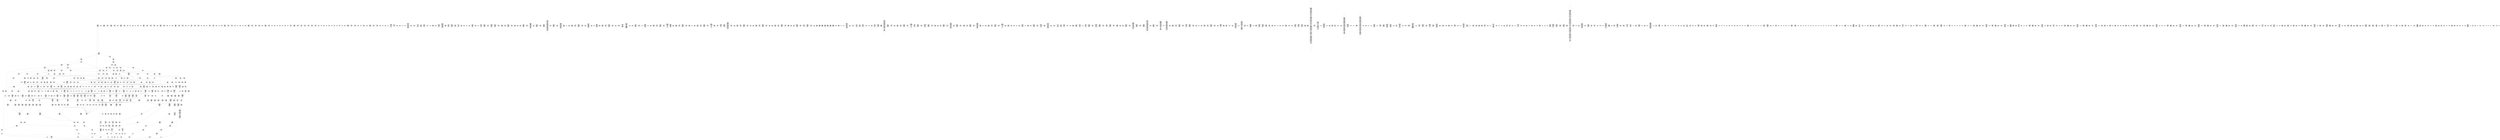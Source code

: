 /* Generated by GvGen v.1.0 (https://www.github.com/stricaud/gvgen) */

digraph G {
compound=true;
   node1 [label="[anywhere]"];
   node2 [label="# 0x0
PUSHX Data
PUSHX Data
MSTORE
PUSHX LogicData
CALLDATASIZE
LT
PUSHX Data
JUMPI
"];
   node3 [label="# 0xd
PUSHX Data
CALLDATALOAD
PUSHX BitData
SHR
PUSHX LogicData
GT
PUSHX Data
JUMPI
"];
   node4 [label="# 0x1e
PUSHX LogicData
GT
PUSHX Data
JUMPI
"];
   node5 [label="# 0x29
PUSHX LogicData
GT
PUSHX Data
JUMPI
"];
   node6 [label="# 0x34
PUSHX LogicData
GT
PUSHX Data
JUMPI
"];
   node7 [label="# 0x3f
PUSHX LogicData
EQ
PUSHX Data
JUMPI
"];
   node8 [label="# 0x4a
PUSHX LogicData
EQ
PUSHX Data
JUMPI
"];
   node9 [label="# 0x55
PUSHX LogicData
EQ
PUSHX Data
JUMPI
"];
   node10 [label="# 0x60
PUSHX LogicData
EQ
PUSHX Data
JUMPI
"];
   node11 [label="# 0x6b
PUSHX Data
JUMP
"];
   node12 [label="# 0x6f
JUMPDEST
PUSHX LogicData
EQ
PUSHX Data
JUMPI
"];
   node13 [label="# 0x7b
PUSHX LogicData
EQ
PUSHX Data
JUMPI
"];
   node14 [label="# 0x86
PUSHX LogicData
EQ
PUSHX Data
JUMPI
"];
   node15 [label="# 0x91
PUSHX Data
JUMP
"];
   node16 [label="# 0x95
JUMPDEST
PUSHX LogicData
GT
PUSHX Data
JUMPI
"];
   node17 [label="# 0xa1
PUSHX LogicData
EQ
PUSHX Data
JUMPI
"];
   node18 [label="# 0xac
PUSHX LogicData
EQ
PUSHX Data
JUMPI
"];
   node19 [label="# 0xb7
PUSHX LogicData
EQ
PUSHX Data
JUMPI
"];
   node20 [label="# 0xc2
PUSHX LogicData
EQ
PUSHX Data
JUMPI
"];
   node21 [label="# 0xcd
PUSHX Data
JUMP
"];
   node22 [label="# 0xd1
JUMPDEST
PUSHX LogicData
EQ
PUSHX Data
JUMPI
"];
   node23 [label="# 0xdd
PUSHX LogicData
EQ
PUSHX Data
JUMPI
"];
   node24 [label="# 0xe8
PUSHX LogicData
EQ
PUSHX Data
JUMPI
"];
   node25 [label="# 0xf3
PUSHX Data
JUMP
"];
   node26 [label="# 0xf7
JUMPDEST
PUSHX LogicData
GT
PUSHX Data
JUMPI
"];
   node27 [label="# 0x103
PUSHX LogicData
GT
PUSHX Data
JUMPI
"];
   node28 [label="# 0x10e
PUSHX LogicData
EQ
PUSHX Data
JUMPI
"];
   node29 [label="# 0x119
PUSHX LogicData
EQ
PUSHX Data
JUMPI
"];
   node30 [label="# 0x124
PUSHX LogicData
EQ
PUSHX Data
JUMPI
"];
   node31 [label="# 0x12f
PUSHX LogicData
EQ
PUSHX Data
JUMPI
"];
   node32 [label="# 0x13a
PUSHX Data
JUMP
"];
   node33 [label="# 0x13e
JUMPDEST
PUSHX LogicData
EQ
PUSHX Data
JUMPI
"];
   node34 [label="# 0x14a
PUSHX LogicData
EQ
PUSHX Data
JUMPI
"];
   node35 [label="# 0x155
PUSHX LogicData
EQ
PUSHX Data
JUMPI
"];
   node36 [label="# 0x160
PUSHX Data
JUMP
"];
   node37 [label="# 0x164
JUMPDEST
PUSHX LogicData
EQ
PUSHX Data
JUMPI
"];
   node38 [label="# 0x170
PUSHX LogicData
EQ
PUSHX Data
JUMPI
"];
   node39 [label="# 0x17b
PUSHX LogicData
EQ
PUSHX Data
JUMPI
"];
   node40 [label="# 0x186
PUSHX LogicData
EQ
PUSHX Data
JUMPI
"];
   node41 [label="# 0x191
PUSHX LogicData
EQ
PUSHX Data
JUMPI
"];
   node42 [label="# 0x19c
PUSHX LogicData
EQ
PUSHX Data
JUMPI
"];
   node43 [label="# 0x1a7
PUSHX Data
JUMP
"];
   node44 [label="# 0x1ab
JUMPDEST
PUSHX LogicData
GT
PUSHX Data
JUMPI
"];
   node45 [label="# 0x1b7
PUSHX LogicData
GT
PUSHX Data
JUMPI
"];
   node46 [label="# 0x1c2
PUSHX LogicData
GT
PUSHX Data
JUMPI
"];
   node47 [label="# 0x1cd
PUSHX LogicData
EQ
PUSHX Data
JUMPI
"];
   node48 [label="# 0x1d8
PUSHX LogicData
EQ
PUSHX Data
JUMPI
"];
   node49 [label="# 0x1e3
PUSHX LogicData
EQ
PUSHX Data
JUMPI
"];
   node50 [label="# 0x1ee
PUSHX LogicData
EQ
PUSHX Data
JUMPI
"];
   node51 [label="# 0x1f9
PUSHX Data
JUMP
"];
   node52 [label="# 0x1fd
JUMPDEST
PUSHX LogicData
EQ
PUSHX Data
JUMPI
"];
   node53 [label="# 0x209
PUSHX LogicData
EQ
PUSHX Data
JUMPI
"];
   node54 [label="# 0x214
PUSHX LogicData
EQ
PUSHX Data
JUMPI
"];
   node55 [label="# 0x21f
PUSHX Data
JUMP
"];
   node56 [label="# 0x223
JUMPDEST
PUSHX LogicData
GT
PUSHX Data
JUMPI
"];
   node57 [label="# 0x22f
PUSHX LogicData
EQ
PUSHX Data
JUMPI
"];
   node58 [label="# 0x23a
PUSHX LogicData
EQ
PUSHX Data
JUMPI
"];
   node59 [label="# 0x245
PUSHX LogicData
EQ
PUSHX Data
JUMPI
"];
   node60 [label="# 0x250
PUSHX LogicData
EQ
PUSHX Data
JUMPI
"];
   node61 [label="# 0x25b
PUSHX Data
JUMP
"];
   node62 [label="# 0x25f
JUMPDEST
PUSHX LogicData
EQ
PUSHX Data
JUMPI
"];
   node63 [label="# 0x26b
PUSHX LogicData
EQ
PUSHX Data
JUMPI
"];
   node64 [label="# 0x276
PUSHX LogicData
EQ
PUSHX Data
JUMPI
"];
   node65 [label="# 0x281
PUSHX Data
JUMP
"];
   node66 [label="# 0x285
JUMPDEST
PUSHX LogicData
GT
PUSHX Data
JUMPI
"];
   node67 [label="# 0x291
PUSHX LogicData
GT
PUSHX Data
JUMPI
"];
   node68 [label="# 0x29c
PUSHX LogicData
EQ
PUSHX Data
JUMPI
"];
   node69 [label="# 0x2a7
PUSHX LogicData
EQ
PUSHX Data
JUMPI
"];
   node70 [label="# 0x2b2
PUSHX LogicData
EQ
PUSHX Data
JUMPI
"];
   node71 [label="# 0x2bd
PUSHX LogicData
EQ
PUSHX Data
JUMPI
"];
   node72 [label="# 0x2c8
PUSHX Data
JUMP
"];
   node73 [label="# 0x2cc
JUMPDEST
PUSHX LogicData
EQ
PUSHX Data
JUMPI
"];
   node74 [label="# 0x2d8
PUSHX LogicData
EQ
PUSHX Data
JUMPI
"];
   node75 [label="# 0x2e3
PUSHX LogicData
EQ
PUSHX Data
JUMPI
"];
   node76 [label="# 0x2ee
PUSHX Data
JUMP
"];
   node77 [label="# 0x2f2
JUMPDEST
PUSHX LogicData
EQ
PUSHX Data
JUMPI
"];
   node78 [label="# 0x2fe
PUSHX LogicData
EQ
PUSHX Data
JUMPI
"];
   node79 [label="# 0x309
PUSHX LogicData
EQ
PUSHX Data
JUMPI
"];
   node80 [label="# 0x314
PUSHX LogicData
EQ
PUSHX Data
JUMPI
"];
   node81 [label="# 0x31f
PUSHX LogicData
EQ
PUSHX Data
JUMPI
"];
   node82 [label="# 0x32a
PUSHX LogicData
EQ
PUSHX Data
JUMPI
"];
   node83 [label="# 0x335
JUMPDEST
PUSHX Data
REVERT
"];
   node84 [label="# 0x33a
JUMPDEST
CALLVALUE
ISZERO
PUSHX Data
JUMPI
"];
   node85 [label="# 0x342
PUSHX Data
REVERT
"];
   node86 [label="# 0x346
JUMPDEST
PUSHX Data
PUSHX ArithData
CALLDATASIZE
SUB
ADD
PUSHX Data
PUSHX Data
JUMP
"];
   node87 [label="# 0x35c
JUMPDEST
PUSHX Data
JUMP
"];
   node88 [label="# 0x361
JUMPDEST
PUSHX MemData
MLOAD
PUSHX Data
PUSHX Data
JUMP
"];
   node89 [label="# 0x36e
JUMPDEST
PUSHX MemData
MLOAD
SUB
RETURN
"];
   node90 [label="# 0x377
JUMPDEST
CALLVALUE
ISZERO
PUSHX Data
JUMPI
"];
   node91 [label="# 0x37f
PUSHX Data
REVERT
"];
   node92 [label="# 0x383
JUMPDEST
PUSHX Data
PUSHX Data
JUMP
"];
   node93 [label="# 0x38c
JUMPDEST
PUSHX MemData
MLOAD
PUSHX Data
PUSHX Data
JUMP
"];
   node94 [label="# 0x399
JUMPDEST
PUSHX MemData
MLOAD
SUB
RETURN
"];
   node95 [label="# 0x3a2
JUMPDEST
CALLVALUE
ISZERO
PUSHX Data
JUMPI
"];
   node96 [label="# 0x3aa
PUSHX Data
REVERT
"];
   node97 [label="# 0x3ae
JUMPDEST
PUSHX Data
PUSHX ArithData
CALLDATASIZE
SUB
ADD
PUSHX Data
PUSHX Data
JUMP
"];
   node98 [label="# 0x3c4
JUMPDEST
PUSHX Data
JUMP
"];
   node99 [label="# 0x3c9
JUMPDEST
PUSHX MemData
MLOAD
PUSHX Data
PUSHX Data
JUMP
"];
   node100 [label="# 0x3d6
JUMPDEST
PUSHX MemData
MLOAD
SUB
RETURN
"];
   node101 [label="# 0x3df
JUMPDEST
CALLVALUE
ISZERO
PUSHX Data
JUMPI
"];
   node102 [label="# 0x3e7
PUSHX Data
REVERT
"];
   node103 [label="# 0x3eb
JUMPDEST
PUSHX Data
PUSHX ArithData
CALLDATASIZE
SUB
ADD
PUSHX Data
PUSHX Data
JUMP
"];
   node104 [label="# 0x401
JUMPDEST
PUSHX Data
JUMP
"];
   node105 [label="# 0x406
JUMPDEST
STOP
"];
   node106 [label="# 0x408
JUMPDEST
PUSHX Data
PUSHX ArithData
CALLDATASIZE
SUB
ADD
PUSHX Data
PUSHX Data
JUMP
"];
   node107 [label="# 0x41d
JUMPDEST
PUSHX Data
JUMP
"];
   node108 [label="# 0x422
JUMPDEST
STOP
"];
   node109 [label="# 0x424
JUMPDEST
CALLVALUE
ISZERO
PUSHX Data
JUMPI
"];
   node110 [label="# 0x42c
PUSHX Data
REVERT
"];
   node111 [label="# 0x430
JUMPDEST
PUSHX Data
PUSHX ArithData
CALLDATASIZE
SUB
ADD
PUSHX Data
PUSHX Data
JUMP
"];
   node112 [label="# 0x446
JUMPDEST
PUSHX Data
JUMP
"];
   node113 [label="# 0x44b
JUMPDEST
STOP
"];
   node114 [label="# 0x44d
JUMPDEST
CALLVALUE
ISZERO
PUSHX Data
JUMPI
"];
   node115 [label="# 0x455
PUSHX Data
REVERT
"];
   node116 [label="# 0x459
JUMPDEST
PUSHX Data
PUSHX Data
JUMP
"];
   node117 [label="# 0x462
JUMPDEST
PUSHX MemData
MLOAD
PUSHX Data
PUSHX Data
JUMP
"];
   node118 [label="# 0x46f
JUMPDEST
PUSHX MemData
MLOAD
SUB
RETURN
"];
   node119 [label="# 0x478
JUMPDEST
CALLVALUE
ISZERO
PUSHX Data
JUMPI
"];
   node120 [label="# 0x480
PUSHX Data
REVERT
"];
   node121 [label="# 0x484
JUMPDEST
PUSHX Data
PUSHX Data
JUMP
"];
   node122 [label="# 0x48d
JUMPDEST
PUSHX MemData
MLOAD
PUSHX Data
PUSHX Data
JUMP
"];
   node123 [label="# 0x49a
JUMPDEST
PUSHX MemData
MLOAD
SUB
RETURN
"];
   node124 [label="# 0x4a3
JUMPDEST
CALLVALUE
ISZERO
PUSHX Data
JUMPI
"];
   node125 [label="# 0x4ab
PUSHX Data
REVERT
"];
   node126 [label="# 0x4af
JUMPDEST
PUSHX Data
PUSHX Data
JUMP
"];
   node127 [label="# 0x4b8
JUMPDEST
PUSHX MemData
MLOAD
PUSHX Data
PUSHX Data
JUMP
"];
   node128 [label="# 0x4c5
JUMPDEST
PUSHX MemData
MLOAD
SUB
RETURN
"];
   node129 [label="# 0x4ce
JUMPDEST
CALLVALUE
ISZERO
PUSHX Data
JUMPI
"];
   node130 [label="# 0x4d6
PUSHX Data
REVERT
"];
   node131 [label="# 0x4da
JUMPDEST
PUSHX Data
PUSHX ArithData
CALLDATASIZE
SUB
ADD
PUSHX Data
PUSHX Data
JUMP
"];
   node132 [label="# 0x4f0
JUMPDEST
PUSHX Data
JUMP
"];
   node133 [label="# 0x4f5
JUMPDEST
PUSHX MemData
MLOAD
PUSHX Data
PUSHX Data
JUMP
"];
   node134 [label="# 0x502
JUMPDEST
PUSHX MemData
MLOAD
SUB
RETURN
"];
   node135 [label="# 0x50b
JUMPDEST
CALLVALUE
ISZERO
PUSHX Data
JUMPI
"];
   node136 [label="# 0x513
PUSHX Data
REVERT
"];
   node137 [label="# 0x517
JUMPDEST
PUSHX Data
PUSHX ArithData
CALLDATASIZE
SUB
ADD
PUSHX Data
PUSHX Data
JUMP
"];
   node138 [label="# 0x52d
JUMPDEST
PUSHX Data
JUMP
"];
   node139 [label="# 0x532
JUMPDEST
STOP
"];
   node140 [label="# 0x534
JUMPDEST
CALLVALUE
ISZERO
PUSHX Data
JUMPI
"];
   node141 [label="# 0x53c
PUSHX Data
REVERT
"];
   node142 [label="# 0x540
JUMPDEST
PUSHX Data
PUSHX ArithData
CALLDATASIZE
SUB
ADD
PUSHX Data
PUSHX Data
JUMP
"];
   node143 [label="# 0x556
JUMPDEST
PUSHX Data
JUMP
"];
   node144 [label="# 0x55b
JUMPDEST
PUSHX MemData
MLOAD
PUSHX Data
PUSHX Data
JUMP
"];
   node145 [label="# 0x568
JUMPDEST
PUSHX MemData
MLOAD
SUB
RETURN
"];
   node146 [label="# 0x571
JUMPDEST
CALLVALUE
ISZERO
PUSHX Data
JUMPI
"];
   node147 [label="# 0x579
PUSHX Data
REVERT
"];
   node148 [label="# 0x57d
JUMPDEST
PUSHX Data
PUSHX Data
JUMP
"];
   node149 [label="# 0x586
JUMPDEST
PUSHX MemData
MLOAD
PUSHX Data
PUSHX Data
JUMP
"];
   node150 [label="# 0x593
JUMPDEST
PUSHX MemData
MLOAD
SUB
RETURN
"];
   node151 [label="# 0x59c
JUMPDEST
CALLVALUE
ISZERO
PUSHX Data
JUMPI
"];
   node152 [label="# 0x5a4
PUSHX Data
REVERT
"];
   node153 [label="# 0x5a8
JUMPDEST
PUSHX Data
PUSHX ArithData
CALLDATASIZE
SUB
ADD
PUSHX Data
PUSHX Data
JUMP
"];
   node154 [label="# 0x5be
JUMPDEST
PUSHX Data
JUMP
"];
   node155 [label="# 0x5c3
JUMPDEST
STOP
"];
   node156 [label="# 0x5c5
JUMPDEST
CALLVALUE
ISZERO
PUSHX Data
JUMPI
"];
   node157 [label="# 0x5cd
PUSHX Data
REVERT
"];
   node158 [label="# 0x5d1
JUMPDEST
PUSHX Data
PUSHX Data
JUMP
"];
   node159 [label="# 0x5da
JUMPDEST
PUSHX MemData
MLOAD
PUSHX Data
PUSHX Data
JUMP
"];
   node160 [label="# 0x5e7
JUMPDEST
PUSHX MemData
MLOAD
SUB
RETURN
"];
   node161 [label="# 0x5f0
JUMPDEST
CALLVALUE
ISZERO
PUSHX Data
JUMPI
"];
   node162 [label="# 0x5f8
PUSHX Data
REVERT
"];
   node163 [label="# 0x5fc
JUMPDEST
PUSHX Data
PUSHX Data
JUMP
"];
   node164 [label="# 0x605
JUMPDEST
PUSHX MemData
MLOAD
PUSHX Data
PUSHX Data
JUMP
"];
   node165 [label="# 0x612
JUMPDEST
PUSHX MemData
MLOAD
SUB
RETURN
"];
   node166 [label="# 0x61b
JUMPDEST
CALLVALUE
ISZERO
PUSHX Data
JUMPI
"];
   node167 [label="# 0x623
PUSHX Data
REVERT
"];
   node168 [label="# 0x627
JUMPDEST
PUSHX Data
PUSHX Data
JUMP
"];
   node169 [label="# 0x630
JUMPDEST
PUSHX MemData
MLOAD
PUSHX Data
PUSHX Data
JUMP
"];
   node170 [label="# 0x63d
JUMPDEST
PUSHX MemData
MLOAD
SUB
RETURN
"];
   node171 [label="# 0x646
JUMPDEST
CALLVALUE
ISZERO
PUSHX Data
JUMPI
"];
   node172 [label="# 0x64e
PUSHX Data
REVERT
"];
   node173 [label="# 0x652
JUMPDEST
PUSHX Data
PUSHX Data
JUMP
"];
   node174 [label="# 0x65b
JUMPDEST
STOP
"];
   node175 [label="# 0x65d
JUMPDEST
CALLVALUE
ISZERO
PUSHX Data
JUMPI
"];
   node176 [label="# 0x665
PUSHX Data
REVERT
"];
   node177 [label="# 0x669
JUMPDEST
PUSHX Data
PUSHX ArithData
CALLDATASIZE
SUB
ADD
PUSHX Data
PUSHX Data
JUMP
"];
   node178 [label="# 0x67f
JUMPDEST
PUSHX Data
JUMP
"];
   node179 [label="# 0x684
JUMPDEST
STOP
"];
   node180 [label="# 0x686
JUMPDEST
CALLVALUE
ISZERO
PUSHX Data
JUMPI
"];
   node181 [label="# 0x68e
PUSHX Data
REVERT
"];
   node182 [label="# 0x692
JUMPDEST
PUSHX Data
PUSHX Data
JUMP
"];
   node183 [label="# 0x69b
JUMPDEST
PUSHX MemData
MLOAD
PUSHX Data
PUSHX Data
JUMP
"];
   node184 [label="# 0x6a8
JUMPDEST
PUSHX MemData
MLOAD
SUB
RETURN
"];
   node185 [label="# 0x6b1
JUMPDEST
CALLVALUE
ISZERO
PUSHX Data
JUMPI
"];
   node186 [label="# 0x6b9
PUSHX Data
REVERT
"];
   node187 [label="# 0x6bd
JUMPDEST
PUSHX Data
PUSHX Data
JUMP
"];
   node188 [label="# 0x6c6
JUMPDEST
PUSHX MemData
MLOAD
PUSHX Data
PUSHX Data
JUMP
"];
   node189 [label="# 0x6d3
JUMPDEST
PUSHX MemData
MLOAD
SUB
RETURN
"];
   node190 [label="# 0x6dc
JUMPDEST
CALLVALUE
ISZERO
PUSHX Data
JUMPI
"];
   node191 [label="# 0x6e4
PUSHX Data
REVERT
"];
   node192 [label="# 0x6e8
JUMPDEST
PUSHX Data
PUSHX ArithData
CALLDATASIZE
SUB
ADD
PUSHX Data
PUSHX Data
JUMP
"];
   node193 [label="# 0x6fe
JUMPDEST
PUSHX Data
JUMP
"];
   node194 [label="# 0x703
JUMPDEST
STOP
"];
   node195 [label="# 0x705
JUMPDEST
CALLVALUE
ISZERO
PUSHX Data
JUMPI
"];
   node196 [label="# 0x70d
PUSHX Data
REVERT
"];
   node197 [label="# 0x711
JUMPDEST
PUSHX Data
PUSHX ArithData
CALLDATASIZE
SUB
ADD
PUSHX Data
PUSHX Data
JUMP
"];
   node198 [label="# 0x727
JUMPDEST
PUSHX Data
JUMP
"];
   node199 [label="# 0x72c
JUMPDEST
PUSHX MemData
MLOAD
PUSHX Data
PUSHX Data
JUMP
"];
   node200 [label="# 0x739
JUMPDEST
PUSHX MemData
MLOAD
SUB
RETURN
"];
   node201 [label="# 0x742
JUMPDEST
CALLVALUE
ISZERO
PUSHX Data
JUMPI
"];
   node202 [label="# 0x74a
PUSHX Data
REVERT
"];
   node203 [label="# 0x74e
JUMPDEST
PUSHX Data
PUSHX Data
JUMP
"];
   node204 [label="# 0x757
JUMPDEST
PUSHX MemData
MLOAD
PUSHX Data
PUSHX Data
JUMP
"];
   node205 [label="# 0x764
JUMPDEST
PUSHX MemData
MLOAD
SUB
RETURN
"];
   node206 [label="# 0x76d
JUMPDEST
CALLVALUE
ISZERO
PUSHX Data
JUMPI
"];
   node207 [label="# 0x775
PUSHX Data
REVERT
"];
   node208 [label="# 0x779
JUMPDEST
PUSHX Data
PUSHX ArithData
CALLDATASIZE
SUB
ADD
PUSHX Data
PUSHX Data
JUMP
"];
   node209 [label="# 0x78f
JUMPDEST
PUSHX Data
JUMP
"];
   node210 [label="# 0x794
JUMPDEST
STOP
"];
   node211 [label="# 0x796
JUMPDEST
CALLVALUE
ISZERO
PUSHX Data
JUMPI
"];
   node212 [label="# 0x79e
PUSHX Data
REVERT
"];
   node213 [label="# 0x7a2
JUMPDEST
PUSHX Data
PUSHX ArithData
CALLDATASIZE
SUB
ADD
PUSHX Data
PUSHX Data
JUMP
"];
   node214 [label="# 0x7b8
JUMPDEST
PUSHX Data
JUMP
"];
   node215 [label="# 0x7bd
JUMPDEST
STOP
"];
   node216 [label="# 0x7bf
JUMPDEST
CALLVALUE
ISZERO
PUSHX Data
JUMPI
"];
   node217 [label="# 0x7c7
PUSHX Data
REVERT
"];
   node218 [label="# 0x7cb
JUMPDEST
PUSHX Data
PUSHX ArithData
CALLDATASIZE
SUB
ADD
PUSHX Data
PUSHX Data
JUMP
"];
   node219 [label="# 0x7e1
JUMPDEST
PUSHX Data
JUMP
"];
   node220 [label="# 0x7e6
JUMPDEST
PUSHX MemData
MLOAD
PUSHX Data
PUSHX Data
JUMP
"];
   node221 [label="# 0x7f3
JUMPDEST
PUSHX MemData
MLOAD
SUB
RETURN
"];
   node222 [label="# 0x7fc
JUMPDEST
CALLVALUE
ISZERO
PUSHX Data
JUMPI
"];
   node223 [label="# 0x804
PUSHX Data
REVERT
"];
   node224 [label="# 0x808
JUMPDEST
PUSHX Data
PUSHX Data
JUMP
"];
   node225 [label="# 0x811
JUMPDEST
PUSHX MemData
MLOAD
PUSHX Data
PUSHX Data
JUMP
"];
   node226 [label="# 0x81e
JUMPDEST
PUSHX MemData
MLOAD
SUB
RETURN
"];
   node227 [label="# 0x827
JUMPDEST
CALLVALUE
ISZERO
PUSHX Data
JUMPI
"];
   node228 [label="# 0x82f
PUSHX Data
REVERT
"];
   node229 [label="# 0x833
JUMPDEST
PUSHX Data
PUSHX Data
JUMP
"];
   node230 [label="# 0x83c
JUMPDEST
PUSHX MemData
MLOAD
PUSHX Data
PUSHX Data
JUMP
"];
   node231 [label="# 0x849
JUMPDEST
PUSHX MemData
MLOAD
SUB
RETURN
"];
   node232 [label="# 0x852
JUMPDEST
CALLVALUE
ISZERO
PUSHX Data
JUMPI
"];
   node233 [label="# 0x85a
PUSHX Data
REVERT
"];
   node234 [label="# 0x85e
JUMPDEST
PUSHX Data
PUSHX ArithData
CALLDATASIZE
SUB
ADD
PUSHX Data
PUSHX Data
JUMP
"];
   node235 [label="# 0x874
JUMPDEST
PUSHX Data
JUMP
"];
   node236 [label="# 0x879
JUMPDEST
PUSHX MemData
MLOAD
PUSHX Data
PUSHX Data
JUMP
"];
   node237 [label="# 0x886
JUMPDEST
PUSHX MemData
MLOAD
SUB
RETURN
"];
   node238 [label="# 0x88f
JUMPDEST
CALLVALUE
ISZERO
PUSHX Data
JUMPI
"];
   node239 [label="# 0x897
PUSHX Data
REVERT
"];
   node240 [label="# 0x89b
JUMPDEST
PUSHX Data
PUSHX Data
JUMP
"];
   node241 [label="# 0x8a4
JUMPDEST
STOP
"];
   node242 [label="# 0x8a6
JUMPDEST
CALLVALUE
ISZERO
PUSHX Data
JUMPI
"];
   node243 [label="# 0x8ae
PUSHX Data
REVERT
"];
   node244 [label="# 0x8b2
JUMPDEST
PUSHX Data
PUSHX ArithData
CALLDATASIZE
SUB
ADD
PUSHX Data
PUSHX Data
JUMP
"];
   node245 [label="# 0x8c8
JUMPDEST
PUSHX Data
JUMP
"];
   node246 [label="# 0x8cd
JUMPDEST
STOP
"];
   node247 [label="# 0x8cf
JUMPDEST
CALLVALUE
ISZERO
PUSHX Data
JUMPI
"];
   node248 [label="# 0x8d7
PUSHX Data
REVERT
"];
   node249 [label="# 0x8db
JUMPDEST
PUSHX Data
PUSHX ArithData
CALLDATASIZE
SUB
ADD
PUSHX Data
PUSHX Data
JUMP
"];
   node250 [label="# 0x8f1
JUMPDEST
PUSHX Data
JUMP
"];
   node251 [label="# 0x8f6
JUMPDEST
STOP
"];
   node252 [label="# 0x8f8
JUMPDEST
PUSHX Data
PUSHX ArithData
CALLDATASIZE
SUB
ADD
PUSHX Data
PUSHX Data
JUMP
"];
   node253 [label="# 0x90d
JUMPDEST
PUSHX Data
JUMP
"];
   node254 [label="# 0x912
JUMPDEST
STOP
"];
   node255 [label="# 0x914
JUMPDEST
CALLVALUE
ISZERO
PUSHX Data
JUMPI
"];
   node256 [label="# 0x91c
PUSHX Data
REVERT
"];
   node257 [label="# 0x920
JUMPDEST
PUSHX Data
PUSHX Data
JUMP
"];
   node258 [label="# 0x929
JUMPDEST
PUSHX MemData
MLOAD
PUSHX Data
PUSHX Data
JUMP
"];
   node259 [label="# 0x936
JUMPDEST
PUSHX MemData
MLOAD
SUB
RETURN
"];
   node260 [label="# 0x93f
JUMPDEST
CALLVALUE
ISZERO
PUSHX Data
JUMPI
"];
   node261 [label="# 0x947
PUSHX Data
REVERT
"];
   node262 [label="# 0x94b
JUMPDEST
PUSHX Data
PUSHX Data
JUMP
"];
   node263 [label="# 0x954
JUMPDEST
PUSHX MemData
MLOAD
PUSHX Data
PUSHX Data
JUMP
"];
   node264 [label="# 0x961
JUMPDEST
PUSHX MemData
MLOAD
SUB
RETURN
"];
   node265 [label="# 0x96a
JUMPDEST
CALLVALUE
ISZERO
PUSHX Data
JUMPI
"];
   node266 [label="# 0x972
PUSHX Data
REVERT
"];
   node267 [label="# 0x976
JUMPDEST
PUSHX Data
PUSHX Data
JUMP
"];
   node268 [label="# 0x97f
JUMPDEST
PUSHX MemData
MLOAD
PUSHX Data
PUSHX Data
JUMP
"];
   node269 [label="# 0x98c
JUMPDEST
PUSHX MemData
MLOAD
SUB
RETURN
"];
   node270 [label="# 0x995
JUMPDEST
CALLVALUE
ISZERO
PUSHX Data
JUMPI
"];
   node271 [label="# 0x99d
PUSHX Data
REVERT
"];
   node272 [label="# 0x9a1
JUMPDEST
PUSHX Data
PUSHX Data
JUMP
"];
   node273 [label="# 0x9aa
JUMPDEST
PUSHX MemData
MLOAD
PUSHX Data
PUSHX Data
JUMP
"];
   node274 [label="# 0x9b7
JUMPDEST
PUSHX MemData
MLOAD
SUB
RETURN
"];
   node275 [label="# 0x9c0
JUMPDEST
CALLVALUE
ISZERO
PUSHX Data
JUMPI
"];
   node276 [label="# 0x9c8
PUSHX Data
REVERT
"];
   node277 [label="# 0x9cc
JUMPDEST
PUSHX Data
PUSHX Data
JUMP
"];
   node278 [label="# 0x9d5
JUMPDEST
PUSHX MemData
MLOAD
PUSHX Data
PUSHX Data
JUMP
"];
   node279 [label="# 0x9e2
JUMPDEST
PUSHX MemData
MLOAD
SUB
RETURN
"];
   node280 [label="# 0x9eb
JUMPDEST
CALLVALUE
ISZERO
PUSHX Data
JUMPI
"];
   node281 [label="# 0x9f3
PUSHX Data
REVERT
"];
   node282 [label="# 0x9f7
JUMPDEST
PUSHX Data
PUSHX Data
JUMP
"];
   node283 [label="# 0xa00
JUMPDEST
PUSHX MemData
MLOAD
PUSHX Data
PUSHX Data
JUMP
"];
   node284 [label="# 0xa0d
JUMPDEST
PUSHX MemData
MLOAD
SUB
RETURN
"];
   node285 [label="# 0xa16
JUMPDEST
CALLVALUE
ISZERO
PUSHX Data
JUMPI
"];
   node286 [label="# 0xa1e
PUSHX Data
REVERT
"];
   node287 [label="# 0xa22
JUMPDEST
PUSHX Data
PUSHX Data
JUMP
"];
   node288 [label="# 0xa2b
JUMPDEST
PUSHX MemData
MLOAD
PUSHX Data
PUSHX Data
JUMP
"];
   node289 [label="# 0xa38
JUMPDEST
PUSHX MemData
MLOAD
SUB
RETURN
"];
   node290 [label="# 0xa41
JUMPDEST
CALLVALUE
ISZERO
PUSHX Data
JUMPI
"];
   node291 [label="# 0xa49
PUSHX Data
REVERT
"];
   node292 [label="# 0xa4d
JUMPDEST
PUSHX Data
PUSHX ArithData
CALLDATASIZE
SUB
ADD
PUSHX Data
PUSHX Data
JUMP
"];
   node293 [label="# 0xa63
JUMPDEST
PUSHX Data
JUMP
"];
   node294 [label="# 0xa68
JUMPDEST
STOP
"];
   node295 [label="# 0xa6a
JUMPDEST
CALLVALUE
ISZERO
PUSHX Data
JUMPI
"];
   node296 [label="# 0xa72
PUSHX Data
REVERT
"];
   node297 [label="# 0xa76
JUMPDEST
PUSHX Data
PUSHX ArithData
CALLDATASIZE
SUB
ADD
PUSHX Data
PUSHX Data
JUMP
"];
   node298 [label="# 0xa8c
JUMPDEST
PUSHX Data
JUMP
"];
   node299 [label="# 0xa91
JUMPDEST
STOP
"];
   node300 [label="# 0xa93
JUMPDEST
PUSHX Data
PUSHX ArithData
CALLDATASIZE
SUB
ADD
PUSHX Data
PUSHX Data
JUMP
"];
   node301 [label="# 0xaa8
JUMPDEST
PUSHX Data
JUMP
"];
   node302 [label="# 0xaad
JUMPDEST
STOP
"];
   node303 [label="# 0xaaf
JUMPDEST
CALLVALUE
ISZERO
PUSHX Data
JUMPI
"];
   node304 [label="# 0xab7
PUSHX Data
REVERT
"];
   node305 [label="# 0xabb
JUMPDEST
PUSHX Data
PUSHX ArithData
CALLDATASIZE
SUB
ADD
PUSHX Data
PUSHX Data
JUMP
"];
   node306 [label="# 0xad1
JUMPDEST
PUSHX Data
JUMP
"];
   node307 [label="# 0xad6
JUMPDEST
STOP
"];
   node308 [label="# 0xad8
JUMPDEST
CALLVALUE
ISZERO
PUSHX Data
JUMPI
"];
   node309 [label="# 0xae0
PUSHX Data
REVERT
"];
   node310 [label="# 0xae4
JUMPDEST
PUSHX Data
PUSHX ArithData
CALLDATASIZE
SUB
ADD
PUSHX Data
PUSHX Data
JUMP
"];
   node311 [label="# 0xafa
JUMPDEST
PUSHX Data
JUMP
"];
   node312 [label="# 0xaff
JUMPDEST
STOP
"];
   node313 [label="# 0xb01
JUMPDEST
CALLVALUE
ISZERO
PUSHX Data
JUMPI
"];
   node314 [label="# 0xb09
PUSHX Data
REVERT
"];
   node315 [label="# 0xb0d
JUMPDEST
PUSHX Data
PUSHX ArithData
CALLDATASIZE
SUB
ADD
PUSHX Data
PUSHX Data
JUMP
"];
   node316 [label="# 0xb23
JUMPDEST
PUSHX Data
JUMP
"];
   node317 [label="# 0xb28
JUMPDEST
PUSHX MemData
MLOAD
PUSHX Data
PUSHX Data
JUMP
"];
   node318 [label="# 0xb35
JUMPDEST
PUSHX MemData
MLOAD
SUB
RETURN
"];
   node319 [label="# 0xb3e
JUMPDEST
CALLVALUE
ISZERO
PUSHX Data
JUMPI
"];
   node320 [label="# 0xb46
PUSHX Data
REVERT
"];
   node321 [label="# 0xb4a
JUMPDEST
PUSHX Data
PUSHX Data
JUMP
"];
   node322 [label="# 0xb53
JUMPDEST
PUSHX MemData
MLOAD
PUSHX Data
PUSHX Data
JUMP
"];
   node323 [label="# 0xb60
JUMPDEST
PUSHX MemData
MLOAD
SUB
RETURN
"];
   node324 [label="# 0xb69
JUMPDEST
PUSHX Data
PUSHX ArithData
CALLDATASIZE
SUB
ADD
PUSHX Data
PUSHX Data
JUMP
"];
   node325 [label="# 0xb7e
JUMPDEST
PUSHX Data
JUMP
"];
   node326 [label="# 0xb83
JUMPDEST
STOP
"];
   node327 [label="# 0xb85
JUMPDEST
CALLVALUE
ISZERO
PUSHX Data
JUMPI
"];
   node328 [label="# 0xb8d
PUSHX Data
REVERT
"];
   node329 [label="# 0xb91
JUMPDEST
PUSHX Data
PUSHX Data
JUMP
"];
   node330 [label="# 0xb9a
JUMPDEST
PUSHX MemData
MLOAD
PUSHX Data
PUSHX Data
JUMP
"];
   node331 [label="# 0xba7
JUMPDEST
PUSHX MemData
MLOAD
SUB
RETURN
"];
   node332 [label="# 0xbb0
JUMPDEST
CALLVALUE
ISZERO
PUSHX Data
JUMPI
"];
   node333 [label="# 0xbb8
PUSHX Data
REVERT
"];
   node334 [label="# 0xbbc
JUMPDEST
PUSHX Data
PUSHX ArithData
CALLDATASIZE
SUB
ADD
PUSHX Data
PUSHX Data
JUMP
"];
   node335 [label="# 0xbd2
JUMPDEST
PUSHX Data
JUMP
"];
   node336 [label="# 0xbd7
JUMPDEST
PUSHX MemData
MLOAD
PUSHX Data
PUSHX Data
JUMP
"];
   node337 [label="# 0xbe4
JUMPDEST
PUSHX MemData
MLOAD
SUB
RETURN
"];
   node338 [label="# 0xbed
JUMPDEST
CALLVALUE
ISZERO
PUSHX Data
JUMPI
"];
   node339 [label="# 0xbf5
PUSHX Data
REVERT
"];
   node340 [label="# 0xbf9
JUMPDEST
PUSHX Data
PUSHX Data
JUMP
"];
   node341 [label="# 0xc02
JUMPDEST
PUSHX MemData
MLOAD
PUSHX Data
PUSHX Data
JUMP
"];
   node342 [label="# 0xc0f
JUMPDEST
PUSHX MemData
MLOAD
SUB
RETURN
"];
   node343 [label="# 0xc18
JUMPDEST
CALLVALUE
ISZERO
PUSHX Data
JUMPI
"];
   node344 [label="# 0xc20
PUSHX Data
REVERT
"];
   node345 [label="# 0xc24
JUMPDEST
PUSHX Data
PUSHX ArithData
CALLDATASIZE
SUB
ADD
PUSHX Data
PUSHX Data
JUMP
"];
   node346 [label="# 0xc3a
JUMPDEST
PUSHX Data
JUMP
"];
   node347 [label="# 0xc3f
JUMPDEST
STOP
"];
   node348 [label="# 0xc41
JUMPDEST
CALLVALUE
ISZERO
PUSHX Data
JUMPI
"];
   node349 [label="# 0xc49
PUSHX Data
REVERT
"];
   node350 [label="# 0xc4d
JUMPDEST
PUSHX Data
PUSHX ArithData
CALLDATASIZE
SUB
ADD
PUSHX Data
PUSHX Data
JUMP
"];
   node351 [label="# 0xc63
JUMPDEST
PUSHX Data
JUMP
"];
   node352 [label="# 0xc68
JUMPDEST
STOP
"];
   node353 [label="# 0xc6a
JUMPDEST
PUSHX Data
PUSHX BitData
PUSHX BitData
NOT
AND
PUSHX BitData
NOT
AND
EQ
PUSHX Data
JUMPI
"];
   node354 [label="# 0xcd3
PUSHX BitData
PUSHX BitData
NOT
AND
PUSHX BitData
NOT
AND
EQ
"];
   node355 [label="# 0xd35
JUMPDEST
PUSHX Data
JUMPI
"];
   node356 [label="# 0xd3b
PUSHX Data
PUSHX Data
JUMP
"];
   node357 [label="# 0xd44
JUMPDEST
"];
   node358 [label="# 0xd45
JUMPDEST
JUMP
"];
   node359 [label="# 0xd4c
JUMPDEST
PUSHX Data
PUSHX StorData
SLOAD
PUSHX Data
PUSHX Data
JUMP
"];
   node360 [label="# 0xd5b
JUMPDEST
PUSHX ArithData
ADD
PUSHX ArithData
DIV
MUL
PUSHX ArithData
ADD
PUSHX MemData
MLOAD
ADD
PUSHX Data
MSTORE
MSTORE
PUSHX ArithData
ADD
SLOAD
PUSHX Data
PUSHX Data
JUMP
"];
   node361 [label="# 0xd87
JUMPDEST
ISZERO
PUSHX Data
JUMPI
"];
   node362 [label="# 0xd8e
PUSHX LogicData
LT
PUSHX Data
JUMPI
"];
   node363 [label="# 0xd96
PUSHX ArithData
SLOAD
DIV
MUL
MSTORE
PUSHX ArithData
ADD
PUSHX Data
JUMP
"];
   node364 [label="# 0xda9
JUMPDEST
ADD
PUSHX Data
MSTORE
PUSHX Data
PUSHX Data
SHA3
"];
   node365 [label="# 0xdb7
JUMPDEST
SLOAD
MSTORE
PUSHX ArithData
ADD
PUSHX ArithData
ADD
GT
PUSHX Data
JUMPI
"];
   node366 [label="# 0xdcb
SUB
PUSHX BitData
AND
ADD
"];
   node367 [label="# 0xdd4
JUMPDEST
JUMP
"];
   node368 [label="# 0xdde
JUMPDEST
PUSHX Data
PUSHX Data
PUSHX Data
JUMP
"];
   node369 [label="# 0xde9
JUMPDEST
PUSHX Data
JUMPI
"];
   node370 [label="# 0xdee
PUSHX MemData
MLOAD
PUSHX Data
MSTORE
PUSHX ArithData
ADD
PUSHX MemData
MLOAD
SUB
REVERT
"];
   node371 [label="# 0xe1f
JUMPDEST
PUSHX Data
PUSHX ArithData
MSTORE
PUSHX ArithData
ADD
MSTORE
PUSHX ArithData
ADD
PUSHX Data
SHA3
PUSHX ArithData
SLOAD
PUSHX ArithData
EXP
DIV
PUSHX BitData
AND
JUMP
"];
   node372 [label="# 0xe5a
JUMPDEST
PUSHX Data
PUSHX Data
PUSHX Data
JUMP
"];
   node373 [label="# 0xe65
JUMPDEST
PUSHX BitData
AND
PUSHX BitData
AND
EQ
ISZERO
PUSHX Data
JUMPI
"];
   node374 [label="# 0xe9c
PUSHX MemData
MLOAD
PUSHX Data
MSTORE
PUSHX ArithData
ADD
PUSHX MemData
MLOAD
SUB
REVERT
"];
   node375 [label="# 0xecd
JUMPDEST
PUSHX BitData
AND
PUSHX Data
PUSHX Data
JUMP
"];
   node376 [label="# 0xeec
JUMPDEST
PUSHX BitData
AND
EQ
ISZERO
ISZERO
PUSHX Data
JUMPI
"];
   node377 [label="# 0xf0b
PUSHX Data
PUSHX Data
PUSHX Data
JUMP
"];
   node378 [label="# 0xf17
JUMPDEST
PUSHX Data
JUMP
"];
   node379 [label="# 0xf1c
JUMPDEST
ISZERO
"];
   node380 [label="# 0xf1e
JUMPDEST
ISZERO
PUSHX Data
JUMPI
"];
   node381 [label="# 0xf24
PUSHX MemData
MLOAD
PUSHX Data
MSTORE
PUSHX ArithData
ADD
PUSHX MemData
MLOAD
SUB
REVERT
"];
   node382 [label="# 0xf55
JUMPDEST
PUSHX Data
PUSHX Data
JUMP
"];
   node383 [label="# 0xf60
JUMPDEST
JUMP
"];
   node384 [label="# 0xf65
JUMPDEST
CALLER
PUSHX BitData
AND
ORIGIN
PUSHX BitData
AND
EQ
PUSHX Data
JUMPI
"];
   node385 [label="# 0xf99
PUSHX MemData
MLOAD
PUSHX Data
MSTORE
PUSHX ArithData
ADD
PUSHX Data
PUSHX Data
JUMP
"];
   node386 [label="# 0xfca
JUMPDEST
PUSHX MemData
MLOAD
SUB
REVERT
"];
   node387 [label="# 0xfd3
JUMPDEST
PUSHX StorData
PUSHX ArithData
SLOAD
PUSHX ArithData
EXP
DIV
PUSHX BitData
AND
PUSHX Data
JUMPI
"];
   node388 [label="# 0xfe8
PUSHX MemData
MLOAD
PUSHX Data
MSTORE
PUSHX ArithData
ADD
PUSHX Data
PUSHX Data
JUMP
"];
   node389 [label="# 0x1019
JUMPDEST
PUSHX MemData
MLOAD
SUB
REVERT
"];
   node390 [label="# 0x1022
JUMPDEST
PUSHX StorData
SLOAD
PUSHX Data
PUSHX Data
JUMP
"];
   node391 [label="# 0x1030
JUMPDEST
CALLVALUE
EQ
PUSHX Data
JUMPI
"];
   node392 [label="# 0x1037
PUSHX MemData
MLOAD
PUSHX Data
MSTORE
PUSHX ArithData
ADD
PUSHX Data
PUSHX Data
JUMP
"];
   node393 [label="# 0x1068
JUMPDEST
PUSHX MemData
MLOAD
SUB
REVERT
"];
   node394 [label="# 0x1071
JUMPDEST
PUSHX Data
PUSHX Data
PUSHX Data
JUMP
"];
   node395 [label="# 0x107d
JUMPDEST
PUSHX Data
PUSHX Data
JUMP
"];
   node396 [label="# 0x1087
JUMPDEST
GT
ISZERO
PUSHX Data
JUMPI
"];
   node397 [label="# 0x108e
PUSHX MemData
MLOAD
PUSHX Data
MSTORE
PUSHX ArithData
ADD
PUSHX Data
PUSHX Data
JUMP
"];
   node398 [label="# 0x10bf
JUMPDEST
PUSHX MemData
MLOAD
SUB
REVERT
"];
   node399 [label="# 0x10c8
JUMPDEST
PUSHX Data
PUSHX ArithData
CALLER
PUSHX BitData
AND
PUSHX BitData
AND
MSTORE
PUSHX ArithData
ADD
MSTORE
PUSHX ArithData
ADD
PUSHX Data
SHA3
SLOAD
PUSHX Data
PUSHX Data
JUMP
"];
   node400 [label="# 0x1114
JUMPDEST
GT
ISZERO
PUSHX Data
JUMPI
"];
   node401 [label="# 0x111b
PUSHX MemData
MLOAD
PUSHX Data
MSTORE
PUSHX ArithData
ADD
PUSHX Data
PUSHX Data
JUMP
"];
   node402 [label="# 0x114c
JUMPDEST
PUSHX MemData
MLOAD
SUB
REVERT
"];
   node403 [label="# 0x1155
JUMPDEST
PUSHX Data
CALLER
PUSHX MemData
MLOAD
PUSHX ArithData
ADD
PUSHX Data
PUSHX Data
JUMP
"];
   node404 [label="# 0x116a
JUMPDEST
PUSHX MemData
MLOAD
PUSHX ArithData
SUB
SUB
MSTORE
PUSHX Data
MSTORE
MLOAD
PUSHX ArithData
ADD
SHA3
PUSHX Data
PUSHX Data
PUSHX ArithData
MUL
PUSHX ArithData
ADD
PUSHX MemData
MLOAD
ADD
PUSHX Data
MSTORE
MSTORE
PUSHX ArithData
ADD
PUSHX ArithData
MUL
CALLDATACOPY
PUSHX Data
ADD
MSTORE
PUSHX BitData
NOT
PUSHX ArithData
ADD
AND
ADD
PUSHX StorData
SLOAD
PUSHX Data
JUMP
"];
   node405 [label="# 0x11d2
JUMPDEST
PUSHX Data
JUMPI
"];
   node406 [label="# 0x11da
PUSHX MemData
MLOAD
PUSHX Data
MSTORE
PUSHX ArithData
ADD
PUSHX Data
PUSHX Data
JUMP
"];
   node407 [label="# 0x120b
JUMPDEST
PUSHX MemData
MLOAD
SUB
REVERT
"];
   node408 [label="# 0x1214
JUMPDEST
PUSHX Data
PUSHX ArithData
CALLER
PUSHX BitData
AND
PUSHX BitData
AND
MSTORE
PUSHX ArithData
ADD
MSTORE
PUSHX ArithData
ADD
PUSHX Data
SHA3
PUSHX Data
SLOAD
PUSHX Data
PUSHX Data
JUMP
"];
   node409 [label="# 0x1263
JUMPDEST
SSTORE
PUSHX Data
CALLER
PUSHX Data
JUMP
"];
   node410 [label="# 0x1274
JUMPDEST
JUMP
"];
   node411 [label="# 0x127c
JUMPDEST
PUSHX Data
PUSHX Data
JUMP
"];
   node412 [label="# 0x1284
JUMPDEST
PUSHX BitData
AND
PUSHX Data
PUSHX Data
JUMP
"];
   node413 [label="# 0x12a2
JUMPDEST
PUSHX BitData
AND
EQ
PUSHX Data
JUMPI
"];
   node414 [label="# 0x12be
PUSHX MemData
MLOAD
PUSHX Data
MSTORE
PUSHX ArithData
ADD
PUSHX Data
PUSHX Data
JUMP
"];
   node415 [label="# 0x12ef
JUMPDEST
PUSHX MemData
MLOAD
SUB
REVERT
"];
   node416 [label="# 0x12f8
JUMPDEST
PUSHX Data
SSTORE
JUMP
"];
   node417 [label="# 0x1302
JUMPDEST
PUSHX Data
PUSHX Data
PUSHX Data
JUMP
"];
   node418 [label="# 0x130c
JUMPDEST
PUSHX StorData
SLOAD
PUSHX StorData
SLOAD
SUB
SUB
JUMP
"];
   node419 [label="# 0x1319
JUMPDEST
PUSHX StorData
PUSHX ArithData
SLOAD
PUSHX ArithData
EXP
DIV
PUSHX BitData
AND
JUMP
"];
   node420 [label="# 0x132c
JUMPDEST
PUSHX Data
JUMP
"];
   node421 [label="# 0x1344
JUMPDEST
PUSHX Data
PUSHX Data
MSTORE
PUSHX Data
MSTORE
PUSHX Data
PUSHX Data
SHA3
PUSHX ArithData
SLOAD
PUSHX ArithData
EXP
DIV
PUSHX BitData
AND
JUMP
"];
   node422 [label="# 0x1364
JUMPDEST
PUSHX Data
PUSHX Data
JUMP
"];
   node423 [label="# 0x136f
JUMPDEST
JUMP
"];
   node424 [label="# 0x1374
JUMPDEST
PUSHX Data
PUSHX Data
MSTORE
PUSHX Data
MSTORE
PUSHX Data
PUSHX Data
SHA3
PUSHX Data
SLOAD
JUMP
"];
   node425 [label="# 0x138c
JUMPDEST
PUSHX StorData
SLOAD
JUMP
"];
   node426 [label="# 0x1392
JUMPDEST
PUSHX Data
PUSHX Data
JUMP
"];
   node427 [label="# 0x139a
JUMPDEST
PUSHX BitData
AND
PUSHX Data
PUSHX Data
JUMP
"];
   node428 [label="# 0x13b8
JUMPDEST
PUSHX BitData
AND
EQ
PUSHX Data
JUMPI
"];
   node429 [label="# 0x13d4
PUSHX MemData
MLOAD
PUSHX Data
MSTORE
PUSHX ArithData
ADD
PUSHX Data
PUSHX Data
JUMP
"];
   node430 [label="# 0x1405
JUMPDEST
PUSHX MemData
MLOAD
SUB
REVERT
"];
   node431 [label="# 0x140e
JUMPDEST
PUSHX Data
SSTORE
JUMP
"];
   node432 [label="# 0x1418
JUMPDEST
PUSHX StorData
SLOAD
JUMP
"];
   node433 [label="# 0x141e
JUMPDEST
PUSHX Data
JUMP
"];
   node434 [label="# 0x1424
JUMPDEST
PUSHX StorData
SLOAD
JUMP
"];
   node435 [label="# 0x142a
JUMPDEST
PUSHX Data
PUSHX Data
JUMP
"];
   node436 [label="# 0x1432
JUMPDEST
PUSHX BitData
AND
PUSHX Data
PUSHX Data
JUMP
"];
   node437 [label="# 0x1450
JUMPDEST
PUSHX BitData
AND
EQ
PUSHX Data
JUMPI
"];
   node438 [label="# 0x146c
PUSHX MemData
MLOAD
PUSHX Data
MSTORE
PUSHX ArithData
ADD
PUSHX Data
PUSHX Data
JUMP
"];
   node439 [label="# 0x149d
JUMPDEST
PUSHX MemData
MLOAD
SUB
REVERT
"];
   node440 [label="# 0x14a6
JUMPDEST
PUSHX Data
PUSHX BitData
PUSHX BitData
AND
SELFBALANCE
PUSHX MemData
MLOAD
PUSHX Data
PUSHX Data
JUMP
"];
   node441 [label="# 0x14e0
JUMPDEST
PUSHX Data
PUSHX MemData
MLOAD
SUB
GAS
CALL
RETURNDATASIZE
PUSHX LogicData
EQ
PUSHX Data
JUMPI
"];
   node442 [label="# 0x14fc
PUSHX MemData
MLOAD
PUSHX BitData
NOT
PUSHX ArithData
RETURNDATASIZE
ADD
AND
ADD
PUSHX Data
MSTORE
RETURNDATASIZE
MSTORE
RETURNDATASIZE
PUSHX Data
PUSHX ArithData
ADD
RETURNDATACOPY
PUSHX Data
JUMP
"];
   node443 [label="# 0x151d
JUMPDEST
PUSHX Data
"];
   node444 [label="# 0x1522
JUMPDEST
PUSHX Data
JUMPI
"];
   node445 [label="# 0x152c
PUSHX MemData
MLOAD
PUSHX Data
MSTORE
PUSHX ArithData
ADD
PUSHX Data
PUSHX Data
JUMP
"];
   node446 [label="# 0x155d
JUMPDEST
PUSHX MemData
MLOAD
SUB
REVERT
"];
   node447 [label="# 0x1566
JUMPDEST
JUMP
"];
   node448 [label="# 0x1569
JUMPDEST
PUSHX Data
PUSHX MemData
MLOAD
PUSHX ArithData
ADD
PUSHX Data
MSTORE
PUSHX Data
MSTORE
PUSHX Data
JUMP
"];
   node449 [label="# 0x1584
JUMPDEST
JUMP
"];
   node450 [label="# 0x1589
JUMPDEST
PUSHX StorData
SLOAD
JUMP
"];
   node451 [label="# 0x158f
JUMPDEST
PUSHX Data
JUMP
"];
   node452 [label="# 0x15a7
JUMPDEST
PUSHX Data
PUSHX Data
JUMP
"];
   node453 [label="# 0x15af
JUMPDEST
PUSHX BitData
AND
PUSHX Data
PUSHX Data
JUMP
"];
   node454 [label="# 0x15cd
JUMPDEST
PUSHX BitData
AND
EQ
PUSHX Data
JUMPI
"];
   node455 [label="# 0x15e9
PUSHX MemData
MLOAD
PUSHX Data
MSTORE
PUSHX ArithData
ADD
PUSHX Data
PUSHX Data
JUMP
"];
   node456 [label="# 0x161a
JUMPDEST
PUSHX MemData
MLOAD
SUB
REVERT
"];
   node457 [label="# 0x1623
JUMPDEST
PUSHX StorData
PUSHX ArithData
PUSHX ArithData
EXP
SLOAD
PUSHX ArithData
MUL
NOT
AND
ISZERO
ISZERO
MUL
OR
SSTORE
JUMP
"];
   node458 [label="# 0x1640
JUMPDEST
PUSHX Data
PUSHX Data
MSTORE
PUSHX Data
MSTORE
PUSHX Data
PUSHX Data
SHA3
PUSHX Data
SLOAD
JUMP
"];
   node459 [label="# 0x1658
JUMPDEST
PUSHX StorData
PUSHX ArithData
SLOAD
PUSHX ArithData
EXP
DIV
PUSHX BitData
AND
JUMP
"];
   node460 [label="# 0x166b
JUMPDEST
PUSHX Data
PUSHX Data
JUMP
"];
   node461 [label="# 0x1673
JUMPDEST
PUSHX BitData
AND
PUSHX Data
PUSHX Data
JUMP
"];
   node462 [label="# 0x1691
JUMPDEST
PUSHX BitData
AND
EQ
PUSHX Data
JUMPI
"];
   node463 [label="# 0x16ad
PUSHX MemData
MLOAD
PUSHX Data
MSTORE
PUSHX ArithData
ADD
PUSHX Data
PUSHX Data
JUMP
"];
   node464 [label="# 0x16de
JUMPDEST
PUSHX MemData
MLOAD
SUB
REVERT
"];
   node465 [label="# 0x16e7
JUMPDEST
PUSHX Data
PUSHX Data
PUSHX Data
JUMP
"];
   node466 [label="# 0x16f8
JUMPDEST
JUMP
"];
   node467 [label="# 0x16fd
JUMPDEST
PUSHX Data
PUSHX Data
JUMP
"];
   node468 [label="# 0x1705
JUMPDEST
PUSHX BitData
AND
PUSHX Data
PUSHX Data
JUMP
"];
   node469 [label="# 0x1723
JUMPDEST
PUSHX BitData
AND
EQ
PUSHX Data
JUMPI
"];
   node470 [label="# 0x173f
PUSHX MemData
MLOAD
PUSHX Data
MSTORE
PUSHX ArithData
ADD
PUSHX Data
PUSHX Data
JUMP
"];
   node471 [label="# 0x1770
JUMPDEST
PUSHX MemData
MLOAD
SUB
REVERT
"];
   node472 [label="# 0x1779
JUMPDEST
PUSHX StorData
PUSHX ArithData
PUSHX ArithData
EXP
SLOAD
PUSHX ArithData
MUL
NOT
AND
ISZERO
ISZERO
MUL
OR
SSTORE
JUMP
"];
   node473 [label="# 0x1796
JUMPDEST
PUSHX Data
PUSHX Data
PUSHX Data
JUMP
"];
   node474 [label="# 0x17a1
JUMPDEST
PUSHX ArithData
ADD
MLOAD
JUMP
"];
   node475 [label="# 0x17ac
JUMPDEST
PUSHX Data
JUMP
"];
   node476 [label="# 0x17c4
JUMPDEST
PUSHX StorData
SLOAD
JUMP
"];
   node477 [label="# 0x17ca
JUMPDEST
PUSHX BitData
PUSHX BitData
AND
PUSHX BitData
AND
EQ
ISZERO
PUSHX Data
JUMPI
"];
   node478 [label="# 0x1801
PUSHX MemData
MLOAD
PUSHX Data
MSTORE
PUSHX ArithData
ADD
PUSHX MemData
MLOAD
SUB
REVERT
"];
   node479 [label="# 0x1832
JUMPDEST
PUSHX Data
PUSHX ArithData
PUSHX BitData
AND
PUSHX BitData
AND
MSTORE
PUSHX ArithData
ADD
MSTORE
PUSHX ArithData
ADD
PUSHX Data
SHA3
PUSHX ArithData
ADD
PUSHX ArithData
SLOAD
PUSHX ArithData
EXP
DIV
PUSHX BitData
AND
PUSHX BitData
AND
JUMP
"];
   node480 [label="# 0x189a
JUMPDEST
PUSHX Data
PUSHX Data
JUMP
"];
   node481 [label="# 0x18a2
JUMPDEST
PUSHX BitData
AND
PUSHX Data
PUSHX Data
JUMP
"];
   node482 [label="# 0x18c0
JUMPDEST
PUSHX BitData
AND
EQ
PUSHX Data
JUMPI
"];
   node483 [label="# 0x18dc
PUSHX MemData
MLOAD
PUSHX Data
MSTORE
PUSHX ArithData
ADD
PUSHX Data
PUSHX Data
JUMP
"];
   node484 [label="# 0x190d
JUMPDEST
PUSHX MemData
MLOAD
SUB
REVERT
"];
   node485 [label="# 0x1916
JUMPDEST
PUSHX Data
PUSHX Data
PUSHX Data
JUMP
"];
   node486 [label="# 0x1920
JUMPDEST
JUMP
"];
   node487 [label="# 0x1922
JUMPDEST
PUSHX Data
PUSHX Data
JUMP
"];
   node488 [label="# 0x192a
JUMPDEST
PUSHX BitData
AND
PUSHX Data
PUSHX Data
JUMP
"];
   node489 [label="# 0x1948
JUMPDEST
PUSHX BitData
AND
EQ
PUSHX Data
JUMPI
"];
   node490 [label="# 0x1964
PUSHX MemData
MLOAD
PUSHX Data
MSTORE
PUSHX ArithData
ADD
PUSHX Data
PUSHX Data
JUMP
"];
   node491 [label="# 0x1995
JUMPDEST
PUSHX MemData
MLOAD
SUB
REVERT
"];
   node492 [label="# 0x199e
JUMPDEST
PUSHX Data
SSTORE
JUMP
"];
   node493 [label="# 0x19a8
JUMPDEST
PUSHX Data
PUSHX Data
JUMP
"];
   node494 [label="# 0x19b0
JUMPDEST
PUSHX BitData
AND
PUSHX Data
PUSHX Data
JUMP
"];
   node495 [label="# 0x19ce
JUMPDEST
PUSHX BitData
AND
EQ
PUSHX Data
JUMPI
"];
   node496 [label="# 0x19ea
PUSHX MemData
MLOAD
PUSHX Data
MSTORE
PUSHX ArithData
ADD
PUSHX Data
PUSHX Data
JUMP
"];
   node497 [label="# 0x1a1b
JUMPDEST
PUSHX MemData
MLOAD
SUB
REVERT
"];
   node498 [label="# 0x1a24
JUMPDEST
PUSHX Data
SSTORE
JUMP
"];
   node499 [label="# 0x1a2e
JUMPDEST
PUSHX Data
PUSHX Data
JUMP
"];
   node500 [label="# 0x1a36
JUMPDEST
PUSHX BitData
AND
PUSHX Data
PUSHX Data
JUMP
"];
   node501 [label="# 0x1a54
JUMPDEST
PUSHX BitData
AND
EQ
PUSHX Data
JUMPI
"];
   node502 [label="# 0x1a70
PUSHX MemData
MLOAD
PUSHX Data
MSTORE
PUSHX ArithData
ADD
PUSHX Data
PUSHX Data
JUMP
"];
   node503 [label="# 0x1aa1
JUMPDEST
PUSHX MemData
MLOAD
SUB
REVERT
"];
   node504 [label="# 0x1aaa
JUMPDEST
PUSHX Data
PUSHX Data
PUSHX Data
JUMP
"];
   node505 [label="# 0x1ab6
JUMPDEST
PUSHX Data
PUSHX Data
JUMP
"];
   node506 [label="# 0x1ac0
JUMPDEST
GT
ISZERO
PUSHX Data
JUMPI
"];
   node507 [label="# 0x1ac7
PUSHX MemData
MLOAD
PUSHX Data
MSTORE
PUSHX ArithData
ADD
PUSHX Data
PUSHX Data
JUMP
"];
   node508 [label="# 0x1af8
JUMPDEST
PUSHX MemData
MLOAD
SUB
REVERT
"];
   node509 [label="# 0x1b01
JUMPDEST
PUSHX StorData
SLOAD
CALLVALUE
EQ
PUSHX Data
JUMPI
"];
   node510 [label="# 0x1b0b
PUSHX MemData
MLOAD
PUSHX Data
MSTORE
PUSHX ArithData
ADD
PUSHX Data
PUSHX Data
JUMP
"];
   node511 [label="# 0x1b3c
JUMPDEST
PUSHX MemData
MLOAD
SUB
REVERT
"];
   node512 [label="# 0x1b45
JUMPDEST
ISZERO
PUSHX Data
JUMPI
"];
   node513 [label="# 0x1b4c
PUSHX Data
PUSHX Data
PUSHX Data
PUSHX Data
JUMP
"];
   node514 [label="# 0x1b6a
JUMPDEST
PUSHX Data
PUSHX Data
PUSHX Data
PUSHX Data
JUMP
"];
   node515 [label="# 0x1b89
JUMPDEST
PUSHX Data
PUSHX Data
PUSHX Data
PUSHX Data
JUMP
"];
   node516 [label="# 0x1ba8
JUMPDEST
PUSHX Data
PUSHX Data
PUSHX Data
PUSHX Data
JUMP
"];
   node517 [label="# 0x1bc7
JUMPDEST
PUSHX Data
PUSHX Data
PUSHX Data
PUSHX Data
JUMP
"];
   node518 [label="# 0x1be6
JUMPDEST
PUSHX Data
PUSHX Data
PUSHX Data
PUSHX Data
JUMP
"];
   node519 [label="# 0x1c05
JUMPDEST
PUSHX Data
PUSHX Data
PUSHX Data
PUSHX Data
JUMP
"];
   node520 [label="# 0x1c24
JUMPDEST
PUSHX Data
JUMP
"];
   node521 [label="# 0x1c29
JUMPDEST
PUSHX Data
PUSHX Data
PUSHX Data
JUMP
"];
   node522 [label="# 0x1c47
JUMPDEST
"];
   node523 [label="# 0x1c48
JUMPDEST
JUMP
"];
   node524 [label="# 0x1c4c
JUMPDEST
PUSHX Data
PUSHX StorData
PUSHX ArithData
SLOAD
PUSHX ArithData
EXP
DIV
PUSHX BitData
AND
JUMP
"];
   node525 [label="# 0x1c76
JUMPDEST
PUSHX Data
PUSHX StorData
SLOAD
PUSHX Data
PUSHX Data
JUMP
"];
   node526 [label="# 0x1c85
JUMPDEST
PUSHX ArithData
ADD
PUSHX ArithData
DIV
MUL
PUSHX ArithData
ADD
PUSHX MemData
MLOAD
ADD
PUSHX Data
MSTORE
MSTORE
PUSHX ArithData
ADD
SLOAD
PUSHX Data
PUSHX Data
JUMP
"];
   node527 [label="# 0x1cb1
JUMPDEST
ISZERO
PUSHX Data
JUMPI
"];
   node528 [label="# 0x1cb8
PUSHX LogicData
LT
PUSHX Data
JUMPI
"];
   node529 [label="# 0x1cc0
PUSHX ArithData
SLOAD
DIV
MUL
MSTORE
PUSHX ArithData
ADD
PUSHX Data
JUMP
"];
   node530 [label="# 0x1cd3
JUMPDEST
ADD
PUSHX Data
MSTORE
PUSHX Data
PUSHX Data
SHA3
"];
   node531 [label="# 0x1ce1
JUMPDEST
SLOAD
MSTORE
PUSHX ArithData
ADD
PUSHX ArithData
ADD
GT
PUSHX Data
JUMPI
"];
   node532 [label="# 0x1cf5
SUB
PUSHX BitData
AND
ADD
"];
   node533 [label="# 0x1cfe
JUMPDEST
JUMP
"];
   node534 [label="# 0x1d08
JUMPDEST
PUSHX StorData
SLOAD
JUMP
"];
   node535 [label="# 0x1d0e
JUMPDEST
PUSHX StorData
PUSHX ArithData
SLOAD
PUSHX ArithData
EXP
DIV
PUSHX BitData
AND
JUMP
"];
   node536 [label="# 0x1d21
JUMPDEST
PUSHX Data
JUMP
"];
   node537 [label="# 0x1d39
JUMPDEST
PUSHX Data
JUMP
"];
   node538 [label="# 0x1d51
JUMPDEST
PUSHX StorData
SLOAD
JUMP
"];
   node539 [label="# 0x1d57
JUMPDEST
PUSHX Data
PUSHX Data
JUMP
"];
   node540 [label="# 0x1d5f
JUMPDEST
PUSHX BitData
AND
PUSHX BitData
AND
EQ
ISZERO
PUSHX Data
JUMPI
"];
   node541 [label="# 0x1d93
PUSHX MemData
MLOAD
PUSHX Data
MSTORE
PUSHX ArithData
ADD
PUSHX MemData
MLOAD
SUB
REVERT
"];
   node542 [label="# 0x1dc4
JUMPDEST
PUSHX Data
PUSHX Data
PUSHX Data
PUSHX Data
JUMP
"];
   node543 [label="# 0x1dd1
JUMPDEST
PUSHX BitData
AND
PUSHX BitData
AND
MSTORE
PUSHX ArithData
ADD
MSTORE
PUSHX ArithData
ADD
PUSHX Data
SHA3
PUSHX ArithData
PUSHX BitData
AND
PUSHX BitData
AND
MSTORE
PUSHX ArithData
ADD
MSTORE
PUSHX ArithData
ADD
PUSHX Data
SHA3
PUSHX ArithData
PUSHX ArithData
EXP
SLOAD
PUSHX ArithData
MUL
NOT
AND
ISZERO
ISZERO
MUL
OR
SSTORE
PUSHX BitData
AND
PUSHX Data
PUSHX Data
JUMP
"];
   node544 [label="# 0x1e7e
JUMPDEST
PUSHX BitData
AND
PUSHX Data
PUSHX MemData
MLOAD
PUSHX Data
PUSHX Data
JUMP
"];
   node545 [label="# 0x1ec3
JUMPDEST
PUSHX MemData
MLOAD
SUB
LOGX
JUMP
"];
   node546 [label="# 0x1ecf
JUMPDEST
PUSHX Data
PUSHX Data
JUMP
"];
   node547 [label="# 0x1ed7
JUMPDEST
PUSHX BitData
AND
PUSHX Data
PUSHX Data
JUMP
"];
   node548 [label="# 0x1ef5
JUMPDEST
PUSHX BitData
AND
EQ
PUSHX Data
JUMPI
"];
   node549 [label="# 0x1f11
PUSHX MemData
MLOAD
PUSHX Data
MSTORE
PUSHX ArithData
ADD
PUSHX Data
PUSHX Data
JUMP
"];
   node550 [label="# 0x1f42
JUMPDEST
PUSHX MemData
MLOAD
SUB
REVERT
"];
   node551 [label="# 0x1f4b
JUMPDEST
PUSHX StorData
PUSHX ArithData
PUSHX ArithData
EXP
SLOAD
PUSHX ArithData
MUL
NOT
AND
ISZERO
ISZERO
MUL
OR
SSTORE
JUMP
"];
   node552 [label="# 0x1f68
JUMPDEST
CALLER
PUSHX BitData
AND
ORIGIN
PUSHX BitData
AND
EQ
PUSHX Data
JUMPI
"];
   node553 [label="# 0x1f9c
PUSHX MemData
MLOAD
PUSHX Data
MSTORE
PUSHX ArithData
ADD
PUSHX Data
PUSHX Data
JUMP
"];
   node554 [label="# 0x1fcd
JUMPDEST
PUSHX MemData
MLOAD
SUB
REVERT
"];
   node555 [label="# 0x1fd6
JUMPDEST
PUSHX StorData
PUSHX ArithData
SLOAD
PUSHX ArithData
EXP
DIV
PUSHX BitData
AND
PUSHX Data
JUMPI
"];
   node556 [label="# 0x1feb
PUSHX MemData
MLOAD
PUSHX Data
MSTORE
PUSHX ArithData
ADD
PUSHX Data
PUSHX Data
JUMP
"];
   node557 [label="# 0x201c
JUMPDEST
PUSHX MemData
MLOAD
SUB
REVERT
"];
   node558 [label="# 0x2025
JUMPDEST
PUSHX Data
PUSHX Data
PUSHX Data
JUMP
"];
   node559 [label="# 0x2031
JUMPDEST
PUSHX Data
PUSHX Data
JUMP
"];
   node560 [label="# 0x203b
JUMPDEST
GT
ISZERO
PUSHX Data
JUMPI
"];
   node561 [label="# 0x2042
PUSHX MemData
MLOAD
PUSHX Data
MSTORE
PUSHX ArithData
ADD
PUSHX Data
PUSHX Data
JUMP
"];
   node562 [label="# 0x2073
JUMPDEST
PUSHX MemData
MLOAD
SUB
REVERT
"];
   node563 [label="# 0x207c
JUMPDEST
PUSHX StorData
SLOAD
PUSHX Data
PUSHX ArithData
CALLER
PUSHX BitData
AND
PUSHX BitData
AND
MSTORE
PUSHX ArithData
ADD
MSTORE
PUSHX ArithData
ADD
PUSHX Data
SHA3
SLOAD
PUSHX Data
PUSHX Data
JUMP
"];
   node564 [label="# 0x20ca
JUMPDEST
GT
ISZERO
PUSHX Data
JUMPI
"];
   node565 [label="# 0x20d1
PUSHX MemData
MLOAD
PUSHX Data
MSTORE
PUSHX ArithData
ADD
PUSHX Data
PUSHX Data
JUMP
"];
   node566 [label="# 0x2102
JUMPDEST
PUSHX MemData
MLOAD
SUB
REVERT
"];
   node567 [label="# 0x210b
JUMPDEST
PUSHX StorData
SLOAD
PUSHX Data
PUSHX Data
JUMP
"];
   node568 [label="# 0x2119
JUMPDEST
CALLVALUE
EQ
PUSHX Data
JUMPI
"];
   node569 [label="# 0x2120
PUSHX MemData
MLOAD
PUSHX Data
MSTORE
PUSHX ArithData
ADD
PUSHX Data
PUSHX Data
JUMP
"];
   node570 [label="# 0x2151
JUMPDEST
PUSHX MemData
MLOAD
SUB
REVERT
"];
   node571 [label="# 0x215a
JUMPDEST
PUSHX Data
PUSHX ArithData
CALLER
PUSHX BitData
AND
PUSHX BitData
AND
MSTORE
PUSHX ArithData
ADD
MSTORE
PUSHX ArithData
ADD
PUSHX Data
SHA3
PUSHX Data
SLOAD
PUSHX Data
PUSHX Data
JUMP
"];
   node572 [label="# 0x21a9
JUMPDEST
SSTORE
PUSHX Data
CALLER
PUSHX Data
JUMP
"];
   node573 [label="# 0x21ba
JUMPDEST
JUMP
"];
   node574 [label="# 0x21bd
JUMPDEST
PUSHX Data
PUSHX Data
JUMP
"];
   node575 [label="# 0x21c5
JUMPDEST
PUSHX BitData
AND
PUSHX Data
PUSHX Data
JUMP
"];
   node576 [label="# 0x21e3
JUMPDEST
PUSHX BitData
AND
EQ
PUSHX Data
JUMPI
"];
   node577 [label="# 0x21ff
PUSHX MemData
MLOAD
PUSHX Data
MSTORE
PUSHX ArithData
ADD
PUSHX Data
PUSHX Data
JUMP
"];
   node578 [label="# 0x2230
JUMPDEST
PUSHX MemData
MLOAD
SUB
REVERT
"];
   node579 [label="# 0x2239
JUMPDEST
PUSHX StorData
PUSHX ArithData
PUSHX ArithData
EXP
SLOAD
PUSHX ArithData
MUL
NOT
AND
ISZERO
ISZERO
MUL
OR
SSTORE
JUMP
"];
   node580 [label="# 0x2256
JUMPDEST
PUSHX Data
PUSHX Data
JUMP
"];
   node581 [label="# 0x2261
JUMPDEST
PUSHX Data
PUSHX BitData
AND
PUSHX Data
JUMP
"];
   node582 [label="# 0x2280
JUMPDEST
ISZERO
PUSHX Data
JUMPI
"];
   node583 [label="# 0x2287
PUSHX Data
PUSHX Data
JUMP
"];
   node584 [label="# 0x2293
JUMPDEST
ISZERO
"];
   node585 [label="# 0x2295
JUMPDEST
ISZERO
PUSHX Data
JUMPI
"];
   node586 [label="# 0x229b
PUSHX MemData
MLOAD
PUSHX Data
MSTORE
PUSHX ArithData
ADD
PUSHX MemData
MLOAD
SUB
REVERT
"];
   node587 [label="# 0x22cc
JUMPDEST
JUMP
"];
   node588 [label="# 0x22d2
JUMPDEST
PUSHX Data
PUSHX Data
PUSHX Data
JUMP
"];
   node589 [label="# 0x22dd
JUMPDEST
PUSHX Data
JUMPI
"];
   node590 [label="# 0x22e2
PUSHX MemData
MLOAD
PUSHX Data
MSTORE
PUSHX ArithData
ADD
PUSHX Data
PUSHX Data
JUMP
"];
   node591 [label="# 0x2313
JUMPDEST
PUSHX MemData
MLOAD
SUB
REVERT
"];
   node592 [label="# 0x231c
JUMPDEST
PUSHX StorData
PUSHX ArithData
SLOAD
PUSHX ArithData
EXP
DIV
PUSHX BitData
AND
PUSHX Data
JUMPI
"];
   node593 [label="# 0x2331
PUSHX StorData
SLOAD
PUSHX Data
PUSHX Data
JUMP
"];
   node594 [label="# 0x233d
JUMPDEST
PUSHX ArithData
ADD
PUSHX ArithData
DIV
MUL
PUSHX ArithData
ADD
PUSHX MemData
MLOAD
ADD
PUSHX Data
MSTORE
MSTORE
PUSHX ArithData
ADD
SLOAD
PUSHX Data
PUSHX Data
JUMP
"];
   node595 [label="# 0x2369
JUMPDEST
ISZERO
PUSHX Data
JUMPI
"];
   node596 [label="# 0x2370
PUSHX LogicData
LT
PUSHX Data
JUMPI
"];
   node597 [label="# 0x2378
PUSHX ArithData
SLOAD
DIV
MUL
MSTORE
PUSHX ArithData
ADD
PUSHX Data
JUMP
"];
   node598 [label="# 0x238b
JUMPDEST
ADD
PUSHX Data
MSTORE
PUSHX Data
PUSHX Data
SHA3
"];
   node599 [label="# 0x2399
JUMPDEST
SLOAD
MSTORE
PUSHX ArithData
ADD
PUSHX ArithData
ADD
GT
PUSHX Data
JUMPI
"];
   node600 [label="# 0x23ad
SUB
PUSHX BitData
AND
ADD
"];
   node601 [label="# 0x23b6
JUMPDEST
PUSHX Data
JUMP
"];
   node602 [label="# 0x23c2
JUMPDEST
PUSHX Data
PUSHX Data
PUSHX Data
JUMP
"];
   node603 [label="# 0x23cd
JUMPDEST
PUSHX MemData
MLOAD
PUSHX ArithData
ADD
PUSHX Data
PUSHX Data
JUMP
"];
   node604 [label="# 0x23de
JUMPDEST
PUSHX MemData
MLOAD
PUSHX ArithData
SUB
SUB
MSTORE
PUSHX Data
MSTORE
"];
   node605 [label="# 0x23f0
JUMPDEST
JUMP
"];
   node606 [label="# 0x23f5
JUMPDEST
PUSHX Data
JUMP
"];
   node607 [label="# 0x240d
JUMPDEST
CALLER
PUSHX BitData
AND
ORIGIN
PUSHX BitData
AND
EQ
PUSHX Data
JUMPI
"];
   node608 [label="# 0x2441
PUSHX MemData
MLOAD
PUSHX Data
MSTORE
PUSHX ArithData
ADD
PUSHX Data
PUSHX Data
JUMP
"];
   node609 [label="# 0x2472
JUMPDEST
PUSHX MemData
MLOAD
SUB
REVERT
"];
   node610 [label="# 0x247b
JUMPDEST
PUSHX StorData
PUSHX ArithData
SLOAD
PUSHX ArithData
EXP
DIV
PUSHX BitData
AND
PUSHX Data
JUMPI
"];
   node611 [label="# 0x2490
PUSHX MemData
MLOAD
PUSHX Data
MSTORE
PUSHX ArithData
ADD
PUSHX Data
PUSHX Data
JUMP
"];
   node612 [label="# 0x24c1
JUMPDEST
PUSHX MemData
MLOAD
SUB
REVERT
"];
   node613 [label="# 0x24ca
JUMPDEST
PUSHX StorData
SLOAD
CALLVALUE
EQ
PUSHX Data
JUMPI
"];
   node614 [label="# 0x24d4
PUSHX MemData
MLOAD
PUSHX Data
MSTORE
PUSHX ArithData
ADD
PUSHX Data
PUSHX Data
JUMP
"];
   node615 [label="# 0x2505
JUMPDEST
PUSHX MemData
MLOAD
SUB
REVERT
"];
   node616 [label="# 0x250e
JUMPDEST
PUSHX Data
PUSHX StorData
SLOAD
PUSHX Data
PUSHX Data
JUMP
"];
   node617 [label="# 0x251c
JUMPDEST
PUSHX Data
PUSHX Data
JUMP
"];
   node618 [label="# 0x2526
JUMPDEST
GT
ISZERO
PUSHX Data
JUMPI
"];
   node619 [label="# 0x252d
PUSHX MemData
MLOAD
PUSHX Data
MSTORE
PUSHX ArithData
ADD
PUSHX Data
PUSHX Data
JUMP
"];
   node620 [label="# 0x255e
JUMPDEST
PUSHX MemData
MLOAD
SUB
REVERT
"];
   node621 [label="# 0x2567
JUMPDEST
PUSHX Data
PUSHX ArithData
CALLER
PUSHX BitData
AND
PUSHX BitData
AND
MSTORE
PUSHX ArithData
ADD
MSTORE
PUSHX ArithData
ADD
PUSHX Data
SHA3
PUSHX ArithData
SLOAD
PUSHX ArithData
EXP
DIV
PUSHX BitData
AND
ISZERO
PUSHX Data
JUMPI
"];
   node622 [label="# 0x25ba
PUSHX MemData
MLOAD
PUSHX Data
MSTORE
PUSHX ArithData
ADD
PUSHX Data
PUSHX Data
JUMP
"];
   node623 [label="# 0x25eb
JUMPDEST
PUSHX MemData
MLOAD
SUB
REVERT
"];
   node624 [label="# 0x25f4
JUMPDEST
PUSHX Data
CALLER
PUSHX MemData
MLOAD
PUSHX ArithData
ADD
PUSHX Data
PUSHX Data
JUMP
"];
   node625 [label="# 0x2607
JUMPDEST
PUSHX MemData
MLOAD
PUSHX ArithData
SUB
SUB
MSTORE
PUSHX Data
MSTORE
MLOAD
PUSHX ArithData
ADD
SHA3
PUSHX Data
PUSHX Data
PUSHX ArithData
MUL
PUSHX ArithData
ADD
PUSHX MemData
MLOAD
ADD
PUSHX Data
MSTORE
MSTORE
PUSHX ArithData
ADD
PUSHX ArithData
MUL
CALLDATACOPY
PUSHX Data
ADD
MSTORE
PUSHX BitData
NOT
PUSHX ArithData
ADD
AND
ADD
PUSHX StorData
SLOAD
PUSHX Data
JUMP
"];
   node626 [label="# 0x266f
JUMPDEST
PUSHX Data
JUMPI
"];
   node627 [label="# 0x2677
PUSHX MemData
MLOAD
PUSHX Data
MSTORE
PUSHX ArithData
ADD
PUSHX Data
PUSHX Data
JUMP
"];
   node628 [label="# 0x26a8
JUMPDEST
PUSHX MemData
MLOAD
SUB
REVERT
"];
   node629 [label="# 0x26b1
JUMPDEST
PUSHX LogicData
PUSHX Data
PUSHX ArithData
CALLER
PUSHX BitData
AND
PUSHX BitData
AND
MSTORE
PUSHX ArithData
ADD
MSTORE
PUSHX ArithData
ADD
PUSHX Data
SHA3
PUSHX ArithData
PUSHX ArithData
EXP
SLOAD
PUSHX ArithData
MUL
NOT
AND
ISZERO
ISZERO
MUL
OR
SSTORE
PUSHX Data
CALLER
PUSHX StorData
SLOAD
PUSHX Data
JUMP
"];
   node630 [label="# 0x2715
JUMPDEST
JUMP
"];
   node631 [label="# 0x271b
JUMPDEST
PUSHX StorData
SLOAD
JUMP
"];
   node632 [label="# 0x2721
JUMPDEST
PUSHX Data
PUSHX Data
PUSHX ArithData
PUSHX BitData
AND
PUSHX BitData
AND
MSTORE
PUSHX ArithData
ADD
MSTORE
PUSHX ArithData
ADD
PUSHX Data
SHA3
PUSHX ArithData
PUSHX BitData
AND
PUSHX BitData
AND
MSTORE
PUSHX ArithData
ADD
MSTORE
PUSHX ArithData
ADD
PUSHX Data
SHA3
PUSHX ArithData
SLOAD
PUSHX ArithData
EXP
DIV
PUSHX BitData
AND
JUMP
"];
   node633 [label="# 0x27b5
JUMPDEST
PUSHX StorData
PUSHX ArithData
SLOAD
PUSHX ArithData
EXP
DIV
PUSHX BitData
AND
JUMP
"];
   node634 [label="# 0x27c8
JUMPDEST
PUSHX Data
PUSHX Data
JUMP
"];
   node635 [label="# 0x27d0
JUMPDEST
PUSHX BitData
AND
PUSHX Data
PUSHX Data
JUMP
"];
   node636 [label="# 0x27ee
JUMPDEST
PUSHX BitData
AND
EQ
PUSHX Data
JUMPI
"];
   node637 [label="# 0x280a
PUSHX MemData
MLOAD
PUSHX Data
MSTORE
PUSHX ArithData
ADD
PUSHX Data
PUSHX Data
JUMP
"];
   node638 [label="# 0x283b
JUMPDEST
PUSHX MemData
MLOAD
SUB
REVERT
"];
   node639 [label="# 0x2844
JUMPDEST
PUSHX BitData
PUSHX BitData
AND
PUSHX BitData
AND
EQ
ISZERO
PUSHX Data
JUMPI
"];
   node640 [label="# 0x287a
PUSHX MemData
MLOAD
PUSHX Data
MSTORE
PUSHX ArithData
ADD
PUSHX Data
PUSHX Data
JUMP
"];
   node641 [label="# 0x28ab
JUMPDEST
PUSHX MemData
MLOAD
SUB
REVERT
"];
   node642 [label="# 0x28b4
JUMPDEST
PUSHX Data
PUSHX Data
JUMP
"];
   node643 [label="# 0x28bd
JUMPDEST
JUMP
"];
   node644 [label="# 0x28c0
JUMPDEST
PUSHX Data
PUSHX Data
JUMP
"];
   node645 [label="# 0x28c8
JUMPDEST
PUSHX BitData
AND
PUSHX Data
PUSHX Data
JUMP
"];
   node646 [label="# 0x28e6
JUMPDEST
PUSHX BitData
AND
EQ
PUSHX Data
JUMPI
"];
   node647 [label="# 0x2902
PUSHX MemData
MLOAD
PUSHX Data
MSTORE
PUSHX ArithData
ADD
PUSHX Data
PUSHX Data
JUMP
"];
   node648 [label="# 0x2933
JUMPDEST
PUSHX MemData
MLOAD
SUB
REVERT
"];
   node649 [label="# 0x293c
JUMPDEST
PUSHX Data
SSTORE
JUMP
"];
   node650 [label="# 0x2946
JUMPDEST
PUSHX Data
PUSHX BitData
PUSHX BitData
NOT
AND
PUSHX BitData
NOT
AND
EQ
JUMP
"];
   node651 [label="# 0x29b0
JUMPDEST
PUSHX Data
PUSHX Data
PUSHX Data
JUMP
"];
   node652 [label="# 0x29bb
JUMPDEST
GT
ISZERO
ISZERO
PUSHX Data
JUMPI
"];
   node653 [label="# 0x29c4
PUSHX StorData
SLOAD
LT
"];
   node654 [label="# 0x29ca
JUMPDEST
ISZERO
PUSHX Data
JUMPI
"];
   node655 [label="# 0x29d1
PUSHX Data
PUSHX ArithData
MSTORE
PUSHX ArithData
ADD
MSTORE
PUSHX ArithData
ADD
PUSHX Data
SHA3
PUSHX ArithData
ADD
PUSHX ArithData
SLOAD
PUSHX ArithData
EXP
DIV
PUSHX BitData
AND
ISZERO
"];
   node656 [label="# 0x29f7
JUMPDEST
JUMP
"];
   node657 [label="# 0x29fe
JUMPDEST
PUSHX Data
CALLER
JUMP
"];
   node658 [label="# 0x2a06
JUMPDEST
PUSHX Data
PUSHX ArithData
MSTORE
PUSHX ArithData
ADD
MSTORE
PUSHX ArithData
ADD
PUSHX Data
SHA3
PUSHX ArithData
PUSHX ArithData
EXP
SLOAD
PUSHX ArithData
MUL
NOT
AND
PUSHX BitData
AND
MUL
OR
SSTORE
PUSHX BitData
AND
PUSHX BitData
AND
PUSHX Data
PUSHX MemData
MLOAD
PUSHX MemData
MLOAD
SUB
LOGX
JUMP
"];
   node659 [label="# 0x2ab8
JUMPDEST
PUSHX Data
PUSHX Data
PUSHX Data
JUMP
"];
   node660 [label="# 0x2ac5
JUMPDEST
EQ
JUMP
"];
   node661 [label="# 0x2acf
JUMPDEST
PUSHX Data
PUSHX MemData
MLOAD
PUSHX ArithData
ADD
PUSHX Data
MSTORE
PUSHX Data
MSTORE
PUSHX Data
JUMP
"];
   node662 [label="# 0x2ae9
JUMPDEST
JUMP
"];
   node663 [label="# 0x2aed
JUMPDEST
PUSHX Data
PUSHX Data
JUMP
"];
   node664 [label="# 0x2af6
JUMPDEST
PUSHX Data
PUSHX Data
PUSHX Data
JUMP
"];
   node665 [label="# 0x2b01
JUMPDEST
PUSHX BitData
AND
PUSHX ArithData
ADD
MLOAD
PUSHX BitData
AND
EQ
PUSHX Data
JUMPI
"];
   node666 [label="# 0x2b3b
PUSHX MemData
MLOAD
PUSHX Data
MSTORE
PUSHX ArithData
ADD
PUSHX MemData
MLOAD
SUB
REVERT
"];
   node667 [label="# 0x2b6c
JUMPDEST
PUSHX Data
PUSHX BitData
AND
PUSHX Data
PUSHX Data
JUMP
"];
   node668 [label="# 0x2b8d
JUMPDEST
PUSHX BitData
AND
EQ
PUSHX Data
JUMPI
"];
   node669 [label="# 0x2baa
PUSHX Data
PUSHX Data
PUSHX Data
JUMP
"];
   node670 [label="# 0x2bb6
JUMPDEST
PUSHX Data
JUMP
"];
   node671 [label="# 0x2bbb
JUMPDEST
"];
   node672 [label="# 0x2bbc
JUMPDEST
PUSHX Data
JUMPI
"];
   node673 [label="# 0x2bc2
PUSHX Data
PUSHX Data
JUMP
"];
   node674 [label="# 0x2bca
JUMPDEST
PUSHX BitData
AND
PUSHX Data
PUSHX Data
JUMP
"];
   node675 [label="# 0x2be9
JUMPDEST
PUSHX BitData
AND
EQ
"];
   node676 [label="# 0x2c01
JUMPDEST
PUSHX Data
JUMPI
"];
   node677 [label="# 0x2c09
PUSHX MemData
MLOAD
PUSHX Data
MSTORE
PUSHX ArithData
ADD
PUSHX MemData
MLOAD
SUB
REVERT
"];
   node678 [label="# 0x2c3a
JUMPDEST
PUSHX BitData
PUSHX BitData
AND
PUSHX BitData
AND
EQ
ISZERO
PUSHX Data
JUMPI
"];
   node679 [label="# 0x2c70
PUSHX MemData
MLOAD
PUSHX Data
MSTORE
PUSHX ArithData
ADD
PUSHX MemData
MLOAD
SUB
REVERT
"];
   node680 [label="# 0x2ca1
JUMPDEST
PUSHX Data
PUSHX Data
PUSHX Data
JUMP
"];
   node681 [label="# 0x2cae
JUMPDEST
PUSHX Data
PUSHX Data
PUSHX Data
JUMP
"];
   node682 [label="# 0x2cba
JUMPDEST
PUSHX ArithData
PUSHX Data
PUSHX ArithData
PUSHX BitData
AND
PUSHX BitData
AND
MSTORE
PUSHX ArithData
ADD
MSTORE
PUSHX ArithData
ADD
PUSHX Data
SHA3
PUSHX ArithData
ADD
PUSHX ArithData
SLOAD
PUSHX ArithData
EXP
DIV
PUSHX BitData
AND
SUB
PUSHX ArithData
EXP
SLOAD
PUSHX ArithData
MUL
NOT
AND
PUSHX BitData
AND
MUL
OR
SSTORE
PUSHX ArithData
PUSHX Data
PUSHX ArithData
PUSHX BitData
AND
PUSHX BitData
AND
MSTORE
PUSHX ArithData
ADD
MSTORE
PUSHX ArithData
ADD
PUSHX Data
SHA3
PUSHX ArithData
ADD
PUSHX ArithData
SLOAD
PUSHX ArithData
EXP
DIV
PUSHX BitData
AND
ADD
PUSHX ArithData
EXP
SLOAD
PUSHX ArithData
MUL
NOT
AND
PUSHX BitData
AND
MUL
OR
SSTORE
PUSHX Data
PUSHX Data
PUSHX ArithData
MSTORE
PUSHX ArithData
ADD
MSTORE
PUSHX ArithData
ADD
PUSHX Data
SHA3
PUSHX ArithData
ADD
PUSHX ArithData
PUSHX ArithData
EXP
SLOAD
PUSHX ArithData
MUL
NOT
AND
PUSHX BitData
AND
MUL
OR
SSTORE
TIMESTAMP
PUSHX ArithData
ADD
PUSHX ArithData
PUSHX ArithData
EXP
SLOAD
PUSHX ArithData
MUL
NOT
AND
PUSHX BitData
AND
MUL
OR
SSTORE
PUSHX Data
PUSHX ArithData
ADD
PUSHX Data
PUSHX Data
PUSHX ArithData
MSTORE
PUSHX ArithData
ADD
MSTORE
PUSHX ArithData
ADD
PUSHX Data
SHA3
PUSHX BitData
PUSHX BitData
AND
PUSHX ArithData
ADD
PUSHX ArithData
SLOAD
PUSHX ArithData
EXP
DIV
PUSHX BitData
AND
PUSHX BitData
AND
EQ
ISZERO
PUSHX Data
JUMPI
"];
   node683 [label="# 0x2ebe
PUSHX StorData
SLOAD
EQ
PUSHX Data
JUMPI
"];
   node684 [label="# 0x2ec7
PUSHX ArithData
ADD
PUSHX ArithData
PUSHX ArithData
EXP
SLOAD
PUSHX ArithData
MUL
NOT
AND
PUSHX BitData
AND
MUL
OR
SSTORE
PUSHX ArithData
ADD
MLOAD
PUSHX ArithData
ADD
PUSHX ArithData
PUSHX ArithData
EXP
SLOAD
PUSHX ArithData
MUL
NOT
AND
PUSHX BitData
AND
MUL
OR
SSTORE
"];
   node685 [label="# 0x2f39
JUMPDEST
"];
   node686 [label="# 0x2f3a
JUMPDEST
PUSHX BitData
AND
PUSHX BitData
AND
PUSHX Data
PUSHX MemData
MLOAD
PUSHX MemData
MLOAD
SUB
LOGX
PUSHX Data
PUSHX Data
PUSHX Data
JUMP
"];
   node687 [label="# 0x2fa5
JUMPDEST
JUMP
"];
   node688 [label="# 0x2fac
JUMPDEST
PUSHX Data
PUSHX Data
JUMP
"];
   node689 [label="# 0x2fb4
JUMPDEST
PUSHX Data
PUSHX Data
PUSHX Data
JUMP
"];
   node690 [label="# 0x2fc2
JUMPDEST
GT
ISZERO
ISZERO
PUSHX Data
JUMPI
"];
   node691 [label="# 0x2fcb
PUSHX StorData
SLOAD
LT
"];
   node692 [label="# 0x2fd1
JUMPDEST
ISZERO
PUSHX Data
JUMPI
"];
   node693 [label="# 0x2fd7
PUSHX Data
PUSHX Data
PUSHX ArithData
MSTORE
PUSHX ArithData
ADD
MSTORE
PUSHX ArithData
ADD
PUSHX Data
SHA3
PUSHX MemData
MLOAD
PUSHX ArithData
ADD
PUSHX Data
MSTORE
PUSHX ArithData
ADD
PUSHX ArithData
SLOAD
PUSHX ArithData
EXP
DIV
PUSHX BitData
AND
PUSHX BitData
AND
PUSHX BitData
AND
MSTORE
PUSHX ArithData
ADD
PUSHX ArithData
ADD
PUSHX ArithData
SLOAD
PUSHX ArithData
EXP
DIV
PUSHX BitData
AND
PUSHX BitData
AND
PUSHX BitData
AND
MSTORE
PUSHX ArithData
ADD
PUSHX ArithData
ADD
PUSHX ArithData
SLOAD
PUSHX ArithData
EXP
DIV
PUSHX BitData
AND
ISZERO
ISZERO
ISZERO
ISZERO
MSTORE
PUSHX ArithData
ADD
MLOAD
PUSHX Data
JUMPI
"];
   node694 [label="# 0x30a5
PUSHX BitData
PUSHX BitData
AND
PUSHX ArithData
ADD
MLOAD
PUSHX BitData
AND
EQ
PUSHX Data
JUMPI
"];
   node695 [label="# 0x30dd
PUSHX Data
JUMP
"];
   node696 [label="# 0x30e6
JUMPDEST
"];
   node697 [label="# 0x30e7
JUMPDEST
PUSHX LogicData
ISZERO
PUSHX Data
JUMPI
"];
   node698 [label="# 0x30ef
PUSHX ArithData
SUB
PUSHX Data
PUSHX ArithData
MSTORE
PUSHX ArithData
ADD
MSTORE
PUSHX ArithData
ADD
PUSHX Data
SHA3
PUSHX MemData
MLOAD
PUSHX ArithData
ADD
PUSHX Data
MSTORE
PUSHX ArithData
ADD
PUSHX ArithData
SLOAD
PUSHX ArithData
EXP
DIV
PUSHX BitData
AND
PUSHX BitData
AND
PUSHX BitData
AND
MSTORE
PUSHX ArithData
ADD
PUSHX ArithData
ADD
PUSHX ArithData
SLOAD
PUSHX ArithData
EXP
DIV
PUSHX BitData
AND
PUSHX BitData
AND
PUSHX BitData
AND
MSTORE
PUSHX ArithData
ADD
PUSHX ArithData
ADD
PUSHX ArithData
SLOAD
PUSHX ArithData
EXP
DIV
PUSHX BitData
AND
ISZERO
ISZERO
ISZERO
ISZERO
MSTORE
PUSHX BitData
PUSHX BitData
AND
PUSHX ArithData
ADD
MLOAD
PUSHX BitData
AND
EQ
PUSHX Data
JUMPI
"];
   node699 [label="# 0x31f3
PUSHX Data
JUMP
"];
   node700 [label="# 0x31fc
JUMPDEST
PUSHX Data
JUMP
"];
   node701 [label="# 0x3201
JUMPDEST
"];
   node702 [label="# 0x3202
JUMPDEST
"];
   node703 [label="# 0x3204
JUMPDEST
PUSHX MemData
MLOAD
PUSHX Data
MSTORE
PUSHX ArithData
ADD
PUSHX MemData
MLOAD
SUB
REVERT
"];
   node704 [label="# 0x3236
JUMPDEST
JUMP
"];
   node705 [label="# 0x323b
JUMPDEST
PUSHX Data
PUSHX StorData
PUSHX ArithData
SLOAD
PUSHX ArithData
EXP
DIV
PUSHX BitData
AND
PUSHX StorData
PUSHX ArithData
PUSHX ArithData
EXP
SLOAD
PUSHX ArithData
MUL
NOT
AND
PUSHX BitData
AND
MUL
OR
SSTORE
PUSHX BitData
AND
PUSHX BitData
AND
PUSHX Data
PUSHX MemData
MLOAD
PUSHX MemData
MLOAD
SUB
LOGX
JUMP
"];
   node706 [label="# 0x3301
JUMPDEST
PUSHX LogicData
PUSHX BitData
AND
EXTCODESIZE
GT
JUMP
"];
   node707 [label="# 0x3324
JUMPDEST
PUSHX Data
PUSHX BitData
AND
PUSHX Data
PUSHX Data
PUSHX Data
JUMP
"];
   node708 [label="# 0x334a
JUMPDEST
PUSHX MemData
MLOAD
PUSHX BitData
AND
PUSHX BitData
SHL
MSTORE
PUSHX ArithData
ADD
PUSHX Data
PUSHX Data
JUMP
"];
   node709 [label="# 0x336c
JUMPDEST
PUSHX Data
PUSHX MemData
MLOAD
SUB
PUSHX Data
EXTCODESIZE
ISZERO
ISZERO
PUSHX Data
JUMPI
"];
   node710 [label="# 0x3382
PUSHX Data
REVERT
"];
   node711 [label="# 0x3386
JUMPDEST
GAS
CALL
ISZERO
PUSHX Data
JUMPI
"];
   node712 [label="# 0x3394
PUSHX MemData
MLOAD
RETURNDATASIZE
PUSHX BitData
NOT
PUSHX ArithData
ADD
AND
ADD
PUSHX Data
MSTORE
ADD
PUSHX Data
PUSHX Data
JUMP
"];
   node713 [label="# 0x33b4
JUMPDEST
PUSHX Data
"];
   node714 [label="# 0x33b7
JUMPDEST
PUSHX Data
JUMPI
"];
   node715 [label="# 0x33bc
RETURNDATASIZE
PUSHX LogicData
EQ
PUSHX Data
JUMPI
"];
   node716 [label="# 0x33c6
PUSHX MemData
MLOAD
PUSHX BitData
NOT
PUSHX ArithData
RETURNDATASIZE
ADD
AND
ADD
PUSHX Data
MSTORE
RETURNDATASIZE
MSTORE
RETURNDATASIZE
PUSHX Data
PUSHX ArithData
ADD
RETURNDATACOPY
PUSHX Data
JUMP
"];
   node717 [label="# 0x33e7
JUMPDEST
PUSHX Data
"];
   node718 [label="# 0x33ec
JUMPDEST
PUSHX LogicData
MLOAD
EQ
ISZERO
PUSHX Data
JUMPI
"];
   node719 [label="# 0x33f8
PUSHX MemData
MLOAD
PUSHX Data
MSTORE
PUSHX ArithData
ADD
PUSHX MemData
MLOAD
SUB
REVERT
"];
   node720 [label="# 0x3429
JUMPDEST
MLOAD
PUSHX ArithData
ADD
REVERT
"];
   node721 [label="# 0x3431
JUMPDEST
PUSHX BitData
PUSHX BitData
SHL
PUSHX BitData
NOT
AND
PUSHX BitData
NOT
AND
EQ
JUMP
"];
   node722 [label="# 0x3484
JUMPDEST
PUSHX Data
PUSHX LogicData
EQ
ISZERO
PUSHX Data
JUMPI
"];
   node723 [label="# 0x3490
PUSHX MemData
MLOAD
PUSHX ArithData
ADD
PUSHX Data
MSTORE
PUSHX Data
MSTORE
PUSHX ArithData
ADD
PUSHX Data
MSTORE
PUSHX Data
JUMP
"];
   node724 [label="# 0x34cc
JUMPDEST
PUSHX Data
PUSHX Data
"];
   node725 [label="# 0x34d4
JUMPDEST
PUSHX LogicData
EQ
PUSHX Data
JUMPI
"];
   node726 [label="# 0x34dd
PUSHX Data
PUSHX Data
JUMP
"];
   node727 [label="# 0x34e7
JUMPDEST
PUSHX Data
PUSHX Data
PUSHX Data
JUMP
"];
   node728 [label="# 0x34f7
JUMPDEST
PUSHX Data
JUMP
"];
   node729 [label="# 0x34fe
JUMPDEST
PUSHX Data
PUSHX LogicData
GT
ISZERO
PUSHX Data
JUMPI
"];
   node730 [label="# 0x3512
PUSHX Data
PUSHX Data
JUMP
"];
   node731 [label="# 0x3519
JUMPDEST
"];
   node732 [label="# 0x351a
JUMPDEST
PUSHX MemData
MLOAD
MSTORE
PUSHX ArithData
ADD
PUSHX BitData
NOT
AND
PUSHX ArithData
ADD
ADD
PUSHX Data
MSTORE
ISZERO
PUSHX Data
JUMPI
"];
   node733 [label="# 0x3538
PUSHX ArithData
ADD
PUSHX ArithData
MUL
CALLDATASIZE
CALLDATACOPY
ADD
"];
   node734 [label="# 0x354c
JUMPDEST
"];
   node735 [label="# 0x3550
JUMPDEST
PUSHX LogicData
EQ
PUSHX Data
JUMPI
"];
   node736 [label="# 0x3559
PUSHX Data
PUSHX Data
PUSHX Data
JUMP
"];
   node737 [label="# 0x3565
JUMPDEST
PUSHX Data
PUSHX Data
PUSHX Data
JUMP
"];
   node738 [label="# 0x3574
JUMPDEST
PUSHX Data
PUSHX Data
PUSHX Data
JUMP
"];
   node739 [label="# 0x3580
JUMPDEST
PUSHX BitData
SHL
MLOAD
LT
PUSHX Data
JUMPI
"];
   node740 [label="# 0x358e
PUSHX Data
PUSHX Data
JUMP
"];
   node741 [label="# 0x3595
JUMPDEST
"];
   node742 [label="# 0x3596
JUMPDEST
PUSHX ArithData
ADD
ADD
PUSHX BitData
NOT
AND
PUSHX BitData
BYTE
MSTORE8
PUSHX Data
PUSHX Data
PUSHX Data
JUMP
"];
   node743 [label="# 0x35d2
JUMPDEST
PUSHX Data
JUMP
"];
   node744 [label="# 0x35d9
JUMPDEST
"];
   node745 [label="# 0x35e0
JUMPDEST
JUMP
"];
   node746 [label="# 0x35e5
JUMPDEST
PUSHX Data
PUSHX Data
"];
   node747 [label="# 0x35ee
JUMPDEST
MLOAD
LT
ISZERO
PUSHX Data
JUMPI
"];
   node748 [label="# 0x35f8
PUSHX Data
MLOAD
LT
PUSHX Data
JUMPI
"];
   node749 [label="# 0x3604
PUSHX Data
PUSHX Data
JUMP
"];
   node750 [label="# 0x360b
JUMPDEST
"];
   node751 [label="# 0x360c
JUMPDEST
PUSHX ArithData
MUL
PUSHX ArithData
ADD
ADD
MLOAD
GT
PUSHX Data
JUMPI
"];
   node752 [label="# 0x361e
PUSHX Data
PUSHX Data
JUMP
"];
   node753 [label="# 0x3627
JUMPDEST
PUSHX Data
JUMP
"];
   node754 [label="# 0x362e
JUMPDEST
PUSHX Data
PUSHX Data
JUMP
"];
   node755 [label="# 0x3638
JUMPDEST
"];
   node756 [label="# 0x363b
JUMPDEST
PUSHX Data
PUSHX Data
JUMP
"];
   node757 [label="# 0x3647
JUMPDEST
PUSHX Data
JUMP
"];
   node758 [label="# 0x364f
JUMPDEST
JUMP
"];
   node759 [label="# 0x365a
JUMPDEST
PUSHX Data
PUSHX Data
PUSHX Data
JUMP
"];
   node760 [label="# 0x3667
JUMPDEST
JUMP
"];
   node761 [label="# 0x366c
JUMPDEST
JUMP
"];
   node762 [label="# 0x3672
JUMPDEST
JUMP
"];
   node763 [label="# 0x3678
JUMPDEST
PUSHX Data
PUSHX Data
MSTORE
PUSHX Data
MSTORE
PUSHX Data
PUSHX Data
SHA3
JUMP
"];
   node764 [label="# 0x368f
JUMPDEST
PUSHX StorData
SLOAD
PUSHX BitData
PUSHX BitData
AND
PUSHX BitData
AND
EQ
ISZERO
PUSHX Data
JUMPI
"];
   node765 [label="# 0x36cb
PUSHX MemData
MLOAD
PUSHX Data
MSTORE
PUSHX ArithData
ADD
PUSHX MemData
MLOAD
SUB
REVERT
"];
   node766 [label="# 0x36fc
JUMPDEST
PUSHX LogicData
EQ
ISZERO
PUSHX Data
JUMPI
"];
   node767 [label="# 0x3706
PUSHX MemData
MLOAD
PUSHX Data
MSTORE
PUSHX ArithData
ADD
PUSHX MemData
MLOAD
SUB
REVERT
"];
   node768 [label="# 0x3737
JUMPDEST
PUSHX Data
PUSHX Data
PUSHX Data
JUMP
"];
   node769 [label="# 0x3744
JUMPDEST
PUSHX Data
PUSHX ArithData
PUSHX BitData
AND
PUSHX BitData
AND
MSTORE
PUSHX ArithData
ADD
MSTORE
PUSHX ArithData
ADD
PUSHX Data
SHA3
PUSHX ArithData
ADD
PUSHX ArithData
SLOAD
PUSHX ArithData
EXP
DIV
PUSHX BitData
AND
ADD
PUSHX ArithData
EXP
SLOAD
PUSHX ArithData
MUL
NOT
AND
PUSHX BitData
AND
MUL
OR
SSTORE
PUSHX Data
PUSHX ArithData
PUSHX BitData
AND
PUSHX BitData
AND
MSTORE
PUSHX ArithData
ADD
MSTORE
PUSHX ArithData
ADD
PUSHX Data
SHA3
PUSHX ArithData
ADD
PUSHX ArithData
SLOAD
PUSHX ArithData
EXP
DIV
PUSHX BitData
AND
ADD
PUSHX ArithData
EXP
SLOAD
PUSHX ArithData
MUL
NOT
AND
PUSHX BitData
AND
MUL
OR
SSTORE
PUSHX Data
PUSHX ArithData
MSTORE
PUSHX ArithData
ADD
MSTORE
PUSHX ArithData
ADD
PUSHX Data
SHA3
PUSHX ArithData
ADD
PUSHX ArithData
PUSHX ArithData
EXP
SLOAD
PUSHX ArithData
MUL
NOT
AND
PUSHX BitData
AND
MUL
OR
SSTORE
TIMESTAMP
PUSHX Data
PUSHX ArithData
MSTORE
PUSHX ArithData
ADD
MSTORE
PUSHX ArithData
ADD
PUSHX Data
SHA3
PUSHX ArithData
ADD
PUSHX ArithData
PUSHX ArithData
EXP
SLOAD
PUSHX ArithData
MUL
NOT
AND
PUSHX BitData
AND
MUL
OR
SSTORE
PUSHX Data
PUSHX Data
ADD
ISZERO
PUSHX Data
JUMPI
"];
   node770 [label="# 0x38ee
PUSHX Data
PUSHX BitData
AND
PUSHX Data
JUMP
"];
   node771 [label="# 0x390d
JUMPDEST
"];
   node772 [label="# 0x390e
JUMPDEST
ISZERO
PUSHX Data
JUMPI
"];
   node773 [label="# 0x3914
JUMPDEST
PUSHX BitData
AND
PUSHX BitData
PUSHX BitData
AND
PUSHX Data
PUSHX MemData
MLOAD
PUSHX MemData
MLOAD
SUB
LOGX
PUSHX Data
PUSHX Data
PUSHX ArithData
ADD
PUSHX Data
JUMP
"];
   node774 [label="# 0x3983
JUMPDEST
PUSHX Data
JUMPI
"];
   node775 [label="# 0x3988
PUSHX MemData
MLOAD
PUSHX Data
MSTORE
PUSHX ArithData
ADD
PUSHX MemData
MLOAD
SUB
REVERT
"];
   node776 [label="# 0x39b9
JUMPDEST
EQ
ISZERO
PUSHX Data
JUMPI
"];
   node777 [label="# 0x39c2
PUSHX StorData
SLOAD
EQ
PUSHX Data
JUMPI
"];
   node778 [label="# 0x39cb
PUSHX Data
REVERT
"];
   node779 [label="# 0x39cf
JUMPDEST
PUSHX Data
JUMP
"];
   node780 [label="# 0x39d4
JUMPDEST
"];
   node781 [label="# 0x39d5
JUMPDEST
PUSHX ArithData
ADD
PUSHX BitData
AND
PUSHX BitData
PUSHX BitData
AND
PUSHX Data
PUSHX MemData
MLOAD
PUSHX MemData
MLOAD
SUB
LOGX
EQ
ISZERO
PUSHX Data
JUMPI
"];
   node782 [label="# 0x3a40
JUMPDEST
PUSHX Data
SSTORE
PUSHX Data
PUSHX Data
PUSHX Data
JUMP
"];
   node783 [label="# 0x3a56
JUMPDEST
JUMP
"];
   node784 [label="# 0x3a5d
JUMPDEST
SLOAD
PUSHX Data
PUSHX Data
JUMP
"];
   node785 [label="# 0x3a69
JUMPDEST
PUSHX Data
MSTORE
PUSHX Data
PUSHX Data
SHA3
PUSHX ArithData
ADD
PUSHX Data
DIV
ADD
PUSHX Data
JUMPI
"];
   node786 [label="# 0x3a83
PUSHX Data
SSTORE
PUSHX Data
JUMP
"];
   node787 [label="# 0x3a8b
JUMPDEST
PUSHX LogicData
LT
PUSHX Data
JUMPI
"];
   node788 [label="# 0x3a94
CALLDATALOAD
PUSHX BitData
NOT
AND
ADD
OR
SSTORE
PUSHX Data
JUMP
"];
   node789 [label="# 0x3aa4
JUMPDEST
ADD
PUSHX ArithData
ADD
SSTORE
ISZERO
PUSHX Data
JUMPI
"];
   node790 [label="# 0x3ab3
ADD
"];
   node791 [label="# 0x3ab6
JUMPDEST
GT
ISZERO
PUSHX Data
JUMPI
"];
   node792 [label="# 0x3abf
CALLDATALOAD
SSTORE
PUSHX ArithData
ADD
PUSHX ArithData
ADD
PUSHX Data
JUMP
"];
   node793 [label="# 0x3ad1
JUMPDEST
"];
   node794 [label="# 0x3ad2
JUMPDEST
PUSHX Data
PUSHX Data
JUMP
"];
   node795 [label="# 0x3adf
JUMPDEST
JUMP
"];
   node796 [label="# 0x3ae3
JUMPDEST
PUSHX MemData
MLOAD
PUSHX ArithData
ADD
PUSHX Data
MSTORE
PUSHX BitData
PUSHX BitData
AND
MSTORE
PUSHX ArithData
ADD
PUSHX BitData
PUSHX BitData
AND
MSTORE
PUSHX ArithData
ADD
PUSHX LogicData
ISZERO
ISZERO
MSTORE
JUMP
"];
   node797 [label="# 0x3b26
JUMPDEST
"];
   node798 [label="# 0x3b27
JUMPDEST
GT
ISZERO
PUSHX Data
JUMPI
"];
   node799 [label="# 0x3b30
PUSHX Data
PUSHX Data
SSTORE
PUSHX ArithData
ADD
PUSHX Data
JUMP
"];
   node800 [label="# 0x3b3f
JUMPDEST
JUMP
"];
   node801 [label="# 0x3b43
JUMPDEST
PUSHX Data
PUSHX MemData
MLOAD
JUMP
"];
   node802 [label="# 0x3b4d
JUMPDEST
PUSHX Data
REVERT
"];
   node803 [label="# 0x3b52
JUMPDEST
PUSHX Data
REVERT
"];
   node804 [label="# 0x3b57
JUMPDEST
PUSHX Data
PUSHX BitData
AND
JUMP
"];
   node805 [label="# 0x3b83
JUMPDEST
PUSHX Data
PUSHX Data
JUMP
"];
   node806 [label="# 0x3b8c
JUMPDEST
EQ
PUSHX Data
JUMPI
"];
   node807 [label="# 0x3b93
PUSHX Data
REVERT
"];
   node808 [label="# 0x3b97
JUMPDEST
JUMP
"];
   node809 [label="# 0x3b9a
JUMPDEST
PUSHX Data
CALLDATALOAD
PUSHX Data
PUSHX Data
JUMP
"];
   node810 [label="# 0x3ba9
JUMPDEST
JUMP
"];
   node811 [label="# 0x3baf
JUMPDEST
PUSHX Data
PUSHX LogicData
SUB
SLT
ISZERO
PUSHX Data
JUMPI
"];
   node812 [label="# 0x3bbd
PUSHX Data
PUSHX Data
JUMP
"];
   node813 [label="# 0x3bc4
JUMPDEST
"];
   node814 [label="# 0x3bc5
JUMPDEST
PUSHX ArithData
PUSHX Data
ADD
PUSHX Data
JUMP
"];
   node815 [label="# 0x3bd3
JUMPDEST
JUMP
"];
   node816 [label="# 0x3bdc
JUMPDEST
PUSHX Data
ISZERO
ISZERO
JUMP
"];
   node817 [label="# 0x3be8
JUMPDEST
PUSHX Data
PUSHX Data
JUMP
"];
   node818 [label="# 0x3bf1
JUMPDEST
MSTORE
JUMP
"];
   node819 [label="# 0x3bf7
JUMPDEST
PUSHX Data
PUSHX ArithData
ADD
PUSHX Data
PUSHX ArithData
ADD
PUSHX Data
JUMP
"];
   node820 [label="# 0x3c0c
JUMPDEST
JUMP
"];
   node821 [label="# 0x3c12
JUMPDEST
PUSHX Data
MLOAD
JUMP
"];
   node822 [label="# 0x3c1d
JUMPDEST
PUSHX Data
MSTORE
PUSHX ArithData
ADD
JUMP
"];
   node823 [label="# 0x3c2e
JUMPDEST
PUSHX Data
"];
   node824 [label="# 0x3c31
JUMPDEST
LT
ISZERO
PUSHX Data
JUMPI
"];
   node825 [label="# 0x3c3a
ADD
MLOAD
ADD
MSTORE
PUSHX ArithData
ADD
PUSHX Data
JUMP
"];
   node826 [label="# 0x3c4c
JUMPDEST
GT
ISZERO
PUSHX Data
JUMPI
"];
   node827 [label="# 0x3c55
PUSHX Data
ADD
MSTORE
"];
   node828 [label="# 0x3c5b
JUMPDEST
JUMP
"];
   node829 [label="# 0x3c61
JUMPDEST
PUSHX Data
PUSHX BitData
NOT
PUSHX ArithData
ADD
AND
JUMP
"];
   node830 [label="# 0x3c72
JUMPDEST
PUSHX Data
PUSHX Data
PUSHX Data
JUMP
"];
   node831 [label="# 0x3c7d
JUMPDEST
PUSHX Data
PUSHX Data
JUMP
"];
   node832 [label="# 0x3c87
JUMPDEST
PUSHX Data
PUSHX ArithData
ADD
PUSHX Data
JUMP
"];
   node833 [label="# 0x3c97
JUMPDEST
PUSHX Data
PUSHX Data
JUMP
"];
   node834 [label="# 0x3ca0
JUMPDEST
ADD
JUMP
"];
   node835 [label="# 0x3cab
JUMPDEST
PUSHX Data
PUSHX ArithData
ADD
SUB
PUSHX ArithData
ADD
MSTORE
PUSHX Data
PUSHX Data
JUMP
"];
   node836 [label="# 0x3cc5
JUMPDEST
JUMP
"];
   node837 [label="# 0x3ccd
JUMPDEST
PUSHX Data
JUMP
"];
   node838 [label="# 0x3cd7
JUMPDEST
PUSHX Data
PUSHX Data
JUMP
"];
   node839 [label="# 0x3ce0
JUMPDEST
EQ
PUSHX Data
JUMPI
"];
   node840 [label="# 0x3ce7
PUSHX Data
REVERT
"];
   node841 [label="# 0x3ceb
JUMPDEST
JUMP
"];
   node842 [label="# 0x3cee
JUMPDEST
PUSHX Data
CALLDATALOAD
PUSHX Data
PUSHX Data
JUMP
"];
   node843 [label="# 0x3cfd
JUMPDEST
JUMP
"];
   node844 [label="# 0x3d03
JUMPDEST
PUSHX Data
PUSHX LogicData
SUB
SLT
ISZERO
PUSHX Data
JUMPI
"];
   node845 [label="# 0x3d11
PUSHX Data
PUSHX Data
JUMP
"];
   node846 [label="# 0x3d18
JUMPDEST
"];
   node847 [label="# 0x3d19
JUMPDEST
PUSHX ArithData
PUSHX Data
ADD
PUSHX Data
JUMP
"];
   node848 [label="# 0x3d27
JUMPDEST
JUMP
"];
   node849 [label="# 0x3d30
JUMPDEST
PUSHX Data
PUSHX BitData
AND
JUMP
"];
   node850 [label="# 0x3d50
JUMPDEST
PUSHX Data
PUSHX Data
PUSHX Data
JUMP
"];
   node851 [label="# 0x3d5b
JUMPDEST
JUMP
"];
   node852 [label="# 0x3d62
JUMPDEST
PUSHX Data
PUSHX Data
JUMP
"];
   node853 [label="# 0x3d6b
JUMPDEST
MSTORE
JUMP
"];
   node854 [label="# 0x3d71
JUMPDEST
PUSHX Data
PUSHX ArithData
ADD
PUSHX Data
PUSHX ArithData
ADD
PUSHX Data
JUMP
"];
   node855 [label="# 0x3d86
JUMPDEST
JUMP
"];
   node856 [label="# 0x3d8c
JUMPDEST
PUSHX Data
PUSHX Data
JUMP
"];
   node857 [label="# 0x3d95
JUMPDEST
EQ
PUSHX Data
JUMPI
"];
   node858 [label="# 0x3d9c
PUSHX Data
REVERT
"];
   node859 [label="# 0x3da0
JUMPDEST
JUMP
"];
   node860 [label="# 0x3da3
JUMPDEST
PUSHX Data
CALLDATALOAD
PUSHX Data
PUSHX Data
JUMP
"];
   node861 [label="# 0x3db2
JUMPDEST
JUMP
"];
   node862 [label="# 0x3db8
JUMPDEST
PUSHX Data
PUSHX LogicData
SUB
SLT
ISZERO
PUSHX Data
JUMPI
"];
   node863 [label="# 0x3dc7
PUSHX Data
PUSHX Data
JUMP
"];
   node864 [label="# 0x3dce
JUMPDEST
"];
   node865 [label="# 0x3dcf
JUMPDEST
PUSHX ArithData
PUSHX Data
ADD
PUSHX Data
JUMP
"];
   node866 [label="# 0x3ddd
JUMPDEST
PUSHX ArithData
PUSHX Data
ADD
PUSHX Data
JUMP
"];
   node867 [label="# 0x3dee
JUMPDEST
JUMP
"];
   node868 [label="# 0x3df8
JUMPDEST
PUSHX Data
REVERT
"];
   node869 [label="# 0x3dfd
JUMPDEST
PUSHX Data
REVERT
"];
   node870 [label="# 0x3e02
JUMPDEST
PUSHX Data
REVERT
"];
   node871 [label="# 0x3e07
JUMPDEST
PUSHX Data
PUSHX ArithData
ADD
SLT
PUSHX Data
JUMPI
"];
   node872 [label="# 0x3e15
PUSHX Data
PUSHX Data
JUMP
"];
   node873 [label="# 0x3e1c
JUMPDEST
"];
   node874 [label="# 0x3e1d
JUMPDEST
CALLDATALOAD
PUSHX LogicData
GT
ISZERO
PUSHX Data
JUMPI
"];
   node875 [label="# 0x3e32
PUSHX Data
PUSHX Data
JUMP
"];
   node876 [label="# 0x3e39
JUMPDEST
"];
   node877 [label="# 0x3e3a
JUMPDEST
PUSHX ArithData
ADD
PUSHX ArithData
MUL
ADD
GT
ISZERO
PUSHX Data
JUMPI
"];
   node878 [label="# 0x3e4e
PUSHX Data
PUSHX Data
JUMP
"];
   node879 [label="# 0x3e55
JUMPDEST
"];
   node880 [label="# 0x3e56
JUMPDEST
JUMP
"];
   node881 [label="# 0x3e5d
JUMPDEST
PUSHX Data
PUSHX Data
PUSHX LogicData
SUB
SLT
ISZERO
PUSHX Data
JUMPI
"];
   node882 [label="# 0x3e6f
PUSHX Data
PUSHX Data
JUMP
"];
   node883 [label="# 0x3e76
JUMPDEST
"];
   node884 [label="# 0x3e77
JUMPDEST
PUSHX ArithData
PUSHX Data
ADD
PUSHX Data
JUMP
"];
   node885 [label="# 0x3e85
JUMPDEST
PUSHX ArithData
PUSHX Data
ADD
PUSHX Data
JUMP
"];
   node886 [label="# 0x3e96
JUMPDEST
PUSHX ArithData
ADD
CALLDATALOAD
PUSHX LogicData
GT
ISZERO
PUSHX Data
JUMPI
"];
   node887 [label="# 0x3eaf
PUSHX Data
PUSHX Data
JUMP
"];
   node888 [label="# 0x3eb6
JUMPDEST
"];
   node889 [label="# 0x3eb7
JUMPDEST
PUSHX Data
ADD
PUSHX Data
JUMP
"];
   node890 [label="# 0x3ec3
JUMPDEST
JUMP
"];
   node891 [label="# 0x3ed1
JUMPDEST
PUSHX Data
PUSHX Data
JUMP
"];
   node892 [label="# 0x3eda
JUMPDEST
MSTORE
JUMP
"];
   node893 [label="# 0x3ee0
JUMPDEST
PUSHX Data
PUSHX ArithData
ADD
PUSHX Data
PUSHX ArithData
ADD
PUSHX Data
JUMP
"];
   node894 [label="# 0x3ef5
JUMPDEST
JUMP
"];
   node895 [label="# 0x3efb
JUMPDEST
PUSHX Data
PUSHX LogicData
SUB
SLT
ISZERO
PUSHX Data
JUMPI
"];
   node896 [label="# 0x3f09
PUSHX Data
PUSHX Data
JUMP
"];
   node897 [label="# 0x3f10
JUMPDEST
"];
   node898 [label="# 0x3f11
JUMPDEST
PUSHX ArithData
PUSHX Data
ADD
PUSHX Data
JUMP
"];
   node899 [label="# 0x3f1f
JUMPDEST
JUMP
"];
   node900 [label="# 0x3f28
JUMPDEST
PUSHX Data
PUSHX Data
PUSHX LogicData
SUB
SLT
ISZERO
PUSHX Data
JUMPI
"];
   node901 [label="# 0x3f39
PUSHX Data
PUSHX Data
JUMP
"];
   node902 [label="# 0x3f40
JUMPDEST
"];
   node903 [label="# 0x3f41
JUMPDEST
PUSHX ArithData
PUSHX Data
ADD
PUSHX Data
JUMP
"];
   node904 [label="# 0x3f4f
JUMPDEST
PUSHX ArithData
PUSHX Data
ADD
PUSHX Data
JUMP
"];
   node905 [label="# 0x3f60
JUMPDEST
PUSHX ArithData
PUSHX Data
ADD
PUSHX Data
JUMP
"];
   node906 [label="# 0x3f71
JUMPDEST
JUMP
"];
   node907 [label="# 0x3f7b
JUMPDEST
PUSHX Data
JUMP
"];
   node908 [label="# 0x3f85
JUMPDEST
PUSHX Data
PUSHX Data
JUMP
"];
   node909 [label="# 0x3f8e
JUMPDEST
EQ
PUSHX Data
JUMPI
"];
   node910 [label="# 0x3f95
PUSHX Data
REVERT
"];
   node911 [label="# 0x3f99
JUMPDEST
JUMP
"];
   node912 [label="# 0x3f9c
JUMPDEST
PUSHX Data
CALLDATALOAD
PUSHX Data
PUSHX Data
JUMP
"];
   node913 [label="# 0x3fab
JUMPDEST
JUMP
"];
   node914 [label="# 0x3fb1
JUMPDEST
PUSHX Data
PUSHX LogicData
SUB
SLT
ISZERO
PUSHX Data
JUMPI
"];
   node915 [label="# 0x3fbf
PUSHX Data
PUSHX Data
JUMP
"];
   node916 [label="# 0x3fc6
JUMPDEST
"];
   node917 [label="# 0x3fc7
JUMPDEST
PUSHX ArithData
PUSHX Data
ADD
PUSHX Data
JUMP
"];
   node918 [label="# 0x3fd5
JUMPDEST
JUMP
"];
   node919 [label="# 0x3fde
JUMPDEST
PUSHX Data
PUSHX Data
JUMP
"];
   node920 [label="# 0x3fe7
JUMPDEST
MSTORE
JUMP
"];
   node921 [label="# 0x3fed
JUMPDEST
PUSHX Data
PUSHX ArithData
ADD
PUSHX Data
PUSHX ArithData
ADD
PUSHX Data
JUMP
"];
   node922 [label="# 0x4002
JUMPDEST
JUMP
"];
   node923 [label="# 0x4008
JUMPDEST
PUSHX Data
PUSHX Data
JUMP
"];
   node924 [label="# 0x4011
JUMPDEST
EQ
PUSHX Data
JUMPI
"];
   node925 [label="# 0x4018
PUSHX Data
REVERT
"];
   node926 [label="# 0x401c
JUMPDEST
JUMP
"];
   node927 [label="# 0x401f
JUMPDEST
PUSHX Data
CALLDATALOAD
PUSHX Data
PUSHX Data
JUMP
"];
   node928 [label="# 0x402e
JUMPDEST
JUMP
"];
   node929 [label="# 0x4034
JUMPDEST
PUSHX Data
PUSHX LogicData
SUB
SLT
ISZERO
PUSHX Data
JUMPI
"];
   node930 [label="# 0x4042
PUSHX Data
PUSHX Data
JUMP
"];
   node931 [label="# 0x4049
JUMPDEST
"];
   node932 [label="# 0x404a
JUMPDEST
PUSHX ArithData
PUSHX Data
ADD
PUSHX Data
JUMP
"];
   node933 [label="# 0x4058
JUMPDEST
JUMP
"];
   node934 [label="# 0x4061
JUMPDEST
PUSHX Data
PUSHX ArithData
ADD
SLT
PUSHX Data
JUMPI
"];
   node935 [label="# 0x406f
PUSHX Data
PUSHX Data
JUMP
"];
   node936 [label="# 0x4076
JUMPDEST
"];
   node937 [label="# 0x4077
JUMPDEST
CALLDATALOAD
PUSHX LogicData
GT
ISZERO
PUSHX Data
JUMPI
"];
   node938 [label="# 0x408c
PUSHX Data
PUSHX Data
JUMP
"];
   node939 [label="# 0x4093
JUMPDEST
"];
   node940 [label="# 0x4094
JUMPDEST
PUSHX ArithData
ADD
PUSHX ArithData
MUL
ADD
GT
ISZERO
PUSHX Data
JUMPI
"];
   node941 [label="# 0x40a8
PUSHX Data
PUSHX Data
JUMP
"];
   node942 [label="# 0x40af
JUMPDEST
"];
   node943 [label="# 0x40b0
JUMPDEST
JUMP
"];
   node944 [label="# 0x40b7
JUMPDEST
PUSHX Data
PUSHX LogicData
SUB
SLT
ISZERO
PUSHX Data
JUMPI
"];
   node945 [label="# 0x40c6
PUSHX Data
PUSHX Data
JUMP
"];
   node946 [label="# 0x40cd
JUMPDEST
"];
   node947 [label="# 0x40ce
JUMPDEST
PUSHX ArithData
ADD
CALLDATALOAD
PUSHX LogicData
GT
ISZERO
PUSHX Data
JUMPI
"];
   node948 [label="# 0x40e4
PUSHX Data
PUSHX Data
JUMP
"];
   node949 [label="# 0x40eb
JUMPDEST
"];
   node950 [label="# 0x40ec
JUMPDEST
PUSHX Data
ADD
PUSHX Data
JUMP
"];
   node951 [label="# 0x40f8
JUMPDEST
JUMP
"];
   node952 [label="# 0x4104
JUMPDEST
PUSHX Data
PUSHX LogicData
SUB
SLT
ISZERO
PUSHX Data
JUMPI
"];
   node953 [label="# 0x4113
PUSHX Data
PUSHX Data
JUMP
"];
   node954 [label="# 0x411a
JUMPDEST
"];
   node955 [label="# 0x411b
JUMPDEST
PUSHX ArithData
PUSHX Data
ADD
PUSHX Data
JUMP
"];
   node956 [label="# 0x4129
JUMPDEST
PUSHX ArithData
PUSHX Data
ADD
PUSHX Data
JUMP
"];
   node957 [label="# 0x413a
JUMPDEST
JUMP
"];
   node958 [label="# 0x4144
JUMPDEST
PUSHX Data
PUSHX LogicData
SUB
SLT
ISZERO
PUSHX Data
JUMPI
"];
   node959 [label="# 0x4153
PUSHX Data
PUSHX Data
JUMP
"];
   node960 [label="# 0x415a
JUMPDEST
"];
   node961 [label="# 0x415b
JUMPDEST
PUSHX ArithData
PUSHX Data
ADD
PUSHX Data
JUMP
"];
   node962 [label="# 0x4169
JUMPDEST
PUSHX ArithData
PUSHX Data
ADD
PUSHX Data
JUMP
"];
   node963 [label="# 0x417a
JUMPDEST
JUMP
"];
   node964 [label="# 0x4184
JUMPDEST
PUSHX Data
REVERT
"];
   node965 [label="# 0x4189
JUMPDEST
PUSHX Data
PUSHX Data
MSTORE
PUSHX Data
PUSHX Data
MSTORE
PUSHX Data
PUSHX Data
REVERT
"];
   node966 [label="# 0x41b8
JUMPDEST
PUSHX Data
PUSHX Data
JUMP
"];
   node967 [label="# 0x41c1
JUMPDEST
ADD
LT
PUSHX LogicData
GT
OR
ISZERO
PUSHX Data
JUMPI
"];
   node968 [label="# 0x41d8
PUSHX Data
PUSHX Data
JUMP
"];
   node969 [label="# 0x41df
JUMPDEST
"];
   node970 [label="# 0x41e0
JUMPDEST
PUSHX Data
MSTORE
JUMP
"];
   node971 [label="# 0x41e9
JUMPDEST
PUSHX Data
PUSHX Data
PUSHX Data
JUMP
"];
   node972 [label="# 0x41f3
JUMPDEST
PUSHX Data
PUSHX Data
JUMP
"];
   node973 [label="# 0x41ff
JUMPDEST
JUMP
"];
   node974 [label="# 0x4204
JUMPDEST
PUSHX Data
PUSHX LogicData
GT
ISZERO
PUSHX Data
JUMPI
"];
   node975 [label="# 0x4217
PUSHX Data
PUSHX Data
JUMP
"];
   node976 [label="# 0x421e
JUMPDEST
"];
   node977 [label="# 0x421f
JUMPDEST
PUSHX Data
PUSHX Data
JUMP
"];
   node978 [label="# 0x4228
JUMPDEST
PUSHX ArithData
ADD
JUMP
"];
   node979 [label="# 0x4235
JUMPDEST
CALLDATACOPY
PUSHX Data
ADD
MSTORE
JUMP
"];
   node980 [label="# 0x4244
JUMPDEST
PUSHX Data
PUSHX Data
PUSHX Data
PUSHX Data
JUMP
"];
   node981 [label="# 0x4252
JUMPDEST
PUSHX Data
JUMP
"];
   node982 [label="# 0x4257
JUMPDEST
MSTORE
PUSHX ArithData
ADD
ADD
GT
ISZERO
PUSHX Data
JUMPI
"];
   node983 [label="# 0x426b
PUSHX Data
PUSHX Data
JUMP
"];
   node984 [label="# 0x4272
JUMPDEST
"];
   node985 [label="# 0x4273
JUMPDEST
PUSHX Data
PUSHX Data
JUMP
"];
   node986 [label="# 0x427e
JUMPDEST
JUMP
"];
   node987 [label="# 0x4286
JUMPDEST
PUSHX Data
PUSHX ArithData
ADD
SLT
PUSHX Data
JUMPI
"];
   node988 [label="# 0x4293
PUSHX Data
PUSHX Data
JUMP
"];
   node989 [label="# 0x429a
JUMPDEST
"];
   node990 [label="# 0x429b
JUMPDEST
CALLDATALOAD
PUSHX Data
PUSHX ArithData
ADD
PUSHX Data
JUMP
"];
   node991 [label="# 0x42ab
JUMPDEST
JUMP
"];
   node992 [label="# 0x42b4
JUMPDEST
PUSHX Data
PUSHX Data
PUSHX LogicData
SUB
SLT
ISZERO
PUSHX Data
JUMPI
"];
   node993 [label="# 0x42c6
PUSHX Data
PUSHX Data
JUMP
"];
   node994 [label="# 0x42cd
JUMPDEST
"];
   node995 [label="# 0x42ce
JUMPDEST
PUSHX ArithData
PUSHX Data
ADD
PUSHX Data
JUMP
"];
   node996 [label="# 0x42dc
JUMPDEST
PUSHX ArithData
PUSHX Data
ADD
PUSHX Data
JUMP
"];
   node997 [label="# 0x42ed
JUMPDEST
PUSHX ArithData
PUSHX Data
ADD
PUSHX Data
JUMP
"];
   node998 [label="# 0x42fe
JUMPDEST
PUSHX ArithData
ADD
CALLDATALOAD
PUSHX LogicData
GT
ISZERO
PUSHX Data
JUMPI
"];
   node999 [label="# 0x4317
PUSHX Data
PUSHX Data
JUMP
"];
   node1000 [label="# 0x431e
JUMPDEST
"];
   node1001 [label="# 0x431f
JUMPDEST
PUSHX Data
ADD
PUSHX Data
JUMP
"];
   node1002 [label="# 0x432b
JUMPDEST
JUMP
"];
   node1003 [label="# 0x4337
JUMPDEST
PUSHX Data
PUSHX LogicData
SUB
SLT
ISZERO
PUSHX Data
JUMPI
"];
   node1004 [label="# 0x4346
PUSHX Data
PUSHX Data
JUMP
"];
   node1005 [label="# 0x434d
JUMPDEST
"];
   node1006 [label="# 0x434e
JUMPDEST
PUSHX ArithData
ADD
CALLDATALOAD
PUSHX LogicData
GT
ISZERO
PUSHX Data
JUMPI
"];
   node1007 [label="# 0x4364
PUSHX Data
PUSHX Data
JUMP
"];
   node1008 [label="# 0x436b
JUMPDEST
"];
   node1009 [label="# 0x436c
JUMPDEST
PUSHX Data
ADD
PUSHX Data
JUMP
"];
   node1010 [label="# 0x4378
JUMPDEST
JUMP
"];
   node1011 [label="# 0x4384
JUMPDEST
PUSHX Data
PUSHX LogicData
SUB
SLT
ISZERO
PUSHX Data
JUMPI
"];
   node1012 [label="# 0x4393
PUSHX Data
PUSHX Data
JUMP
"];
   node1013 [label="# 0x439a
JUMPDEST
"];
   node1014 [label="# 0x439b
JUMPDEST
PUSHX ArithData
PUSHX Data
ADD
PUSHX Data
JUMP
"];
   node1015 [label="# 0x43a9
JUMPDEST
PUSHX ArithData
PUSHX Data
ADD
PUSHX Data
JUMP
"];
   node1016 [label="# 0x43ba
JUMPDEST
JUMP
"];
   node1017 [label="# 0x43c4
JUMPDEST
PUSHX Data
PUSHX Data
MSTORE
PUSHX Data
PUSHX Data
MSTORE
PUSHX Data
PUSHX Data
REVERT
"];
   node1018 [label="# 0x43f3
JUMPDEST
PUSHX Data
PUSHX Data
DIV
PUSHX BitData
AND
PUSHX Data
JUMPI
"];
   node1019 [label="# 0x4405
PUSHX BitData
AND
"];
   node1020 [label="# 0x440b
JUMPDEST
PUSHX LogicData
LT
EQ
ISZERO
PUSHX Data
JUMPI
"];
   node1021 [label="# 0x4417
PUSHX Data
PUSHX Data
JUMP
"];
   node1022 [label="# 0x441e
JUMPDEST
"];
   node1023 [label="# 0x441f
JUMPDEST
JUMP
"];
   node1024 [label="# 0x4425
JUMPDEST
PUSHX Data
PUSHX ArithData
ADD
MSTORE
JUMP
"];
   node1025 [label="# 0x444e
JUMPDEST
PUSHX Data
PUSHX Data
PUSHX Data
PUSHX Data
JUMP
"];
   node1026 [label="# 0x445b
JUMPDEST
PUSHX Data
PUSHX Data
JUMP
"];
   node1027 [label="# 0x4466
JUMPDEST
PUSHX ArithData
ADD
JUMP
"];
   node1028 [label="# 0x4471
JUMPDEST
PUSHX Data
PUSHX ArithData
ADD
SUB
PUSHX ArithData
ADD
MSTORE
PUSHX Data
PUSHX Data
JUMP
"];
   node1029 [label="# 0x448a
JUMPDEST
JUMP
"];
   node1030 [label="# 0x4491
JUMPDEST
PUSHX Data
PUSHX ArithData
ADD
MSTORE
JUMP
"];
   node1031 [label="# 0x44ba
JUMPDEST
PUSHX Data
PUSHX Data
PUSHX Data
PUSHX Data
JUMP
"];
   node1032 [label="# 0x44c7
JUMPDEST
PUSHX Data
PUSHX Data
JUMP
"];
   node1033 [label="# 0x44d2
JUMPDEST
PUSHX ArithData
ADD
JUMP
"];
   node1034 [label="# 0x44dd
JUMPDEST
PUSHX Data
PUSHX ArithData
ADD
SUB
PUSHX ArithData
ADD
MSTORE
PUSHX Data
PUSHX Data
JUMP
"];
   node1035 [label="# 0x44f6
JUMPDEST
JUMP
"];
   node1036 [label="# 0x44fd
JUMPDEST
PUSHX Data
PUSHX Data
MSTORE
PUSHX Data
PUSHX Data
MSTORE
PUSHX Data
PUSHX Data
REVERT
"];
   node1037 [label="# 0x452c
JUMPDEST
PUSHX Data
PUSHX Data
PUSHX Data
JUMP
"];
   node1038 [label="# 0x4537
JUMPDEST
PUSHX Data
PUSHX Data
JUMP
"];
   node1039 [label="# 0x4542
JUMPDEST
PUSHX Data
DIV
GT
ISZERO
ISZERO
AND
ISZERO
PUSHX Data
JUMPI
"];
   node1040 [label="# 0x4573
PUSHX Data
PUSHX Data
JUMP
"];
   node1041 [label="# 0x457a
JUMPDEST
"];
   node1042 [label="# 0x457b
JUMPDEST
MUL
JUMP
"];
   node1043 [label="# 0x4586
JUMPDEST
PUSHX Data
PUSHX ArithData
ADD
MSTORE
JUMP
"];
   node1044 [label="# 0x45af
JUMPDEST
PUSHX Data
PUSHX Data
PUSHX Data
PUSHX Data
JUMP
"];
   node1045 [label="# 0x45bc
JUMPDEST
PUSHX Data
PUSHX Data
JUMP
"];
   node1046 [label="# 0x45c7
JUMPDEST
PUSHX ArithData
ADD
JUMP
"];
   node1047 [label="# 0x45d2
JUMPDEST
PUSHX Data
PUSHX ArithData
ADD
SUB
PUSHX ArithData
ADD
MSTORE
PUSHX Data
PUSHX Data
JUMP
"];
   node1048 [label="# 0x45eb
JUMPDEST
JUMP
"];
   node1049 [label="# 0x45f2
JUMPDEST
PUSHX Data
PUSHX Data
PUSHX Data
JUMP
"];
   node1050 [label="# 0x45fd
JUMPDEST
PUSHX Data
PUSHX Data
JUMP
"];
   node1051 [label="# 0x4608
JUMPDEST
PUSHX ArithData
SUB
GT
ISZERO
PUSHX Data
JUMPI
"];
   node1052 [label="# 0x4635
PUSHX Data
PUSHX Data
JUMP
"];
   node1053 [label="# 0x463c
JUMPDEST
"];
   node1054 [label="# 0x463d
JUMPDEST
ADD
JUMP
"];
   node1055 [label="# 0x4648
JUMPDEST
PUSHX Data
PUSHX ArithData
ADD
MSTORE
JUMP
"];
   node1056 [label="# 0x4671
JUMPDEST
PUSHX Data
PUSHX Data
PUSHX Data
PUSHX Data
JUMP
"];
   node1057 [label="# 0x467e
JUMPDEST
PUSHX Data
PUSHX Data
JUMP
"];
   node1058 [label="# 0x4689
JUMPDEST
PUSHX ArithData
ADD
JUMP
"];
   node1059 [label="# 0x4694
JUMPDEST
PUSHX Data
PUSHX ArithData
ADD
SUB
PUSHX ArithData
ADD
MSTORE
PUSHX Data
PUSHX Data
JUMP
"];
   node1060 [label="# 0x46ad
JUMPDEST
JUMP
"];
   node1061 [label="# 0x46b4
JUMPDEST
PUSHX Data
PUSHX ArithData
ADD
MSTORE
JUMP
"];
   node1062 [label="# 0x46dd
JUMPDEST
PUSHX Data
PUSHX Data
PUSHX Data
PUSHX Data
JUMP
"];
   node1063 [label="# 0x46ea
JUMPDEST
PUSHX Data
PUSHX Data
JUMP
"];
   node1064 [label="# 0x46f5
JUMPDEST
PUSHX ArithData
ADD
JUMP
"];
   node1065 [label="# 0x4700
JUMPDEST
PUSHX Data
PUSHX ArithData
ADD
SUB
PUSHX ArithData
ADD
MSTORE
PUSHX Data
PUSHX Data
JUMP
"];
   node1066 [label="# 0x4719
JUMPDEST
JUMP
"];
   node1067 [label="# 0x4720
JUMPDEST
PUSHX Data
PUSHX BitData
SHL
JUMP
"];
   node1068 [label="# 0x472d
JUMPDEST
PUSHX Data
PUSHX Data
PUSHX Data
JUMP
"];
   node1069 [label="# 0x4738
JUMPDEST
JUMP
"];
   node1070 [label="# 0x473f
JUMPDEST
PUSHX Data
PUSHX Data
PUSHX Data
JUMP
"];
   node1071 [label="# 0x474a
JUMPDEST
JUMP
"];
   node1072 [label="# 0x4751
JUMPDEST
PUSHX Data
PUSHX Data
PUSHX Data
JUMP
"];
   node1073 [label="# 0x475d
JUMPDEST
PUSHX Data
JUMP
"];
   node1074 [label="# 0x4762
JUMPDEST
MSTORE
JUMP
"];
   node1075 [label="# 0x4768
JUMPDEST
PUSHX Data
JUMP
"];
   node1076 [label="# 0x4772
JUMPDEST
PUSHX Data
PUSHX Data
PUSHX Data
JUMP
"];
   node1077 [label="# 0x477e
JUMPDEST
PUSHX Data
JUMP
"];
   node1078 [label="# 0x4783
JUMPDEST
MSTORE
JUMP
"];
   node1079 [label="# 0x4789
JUMPDEST
PUSHX Data
PUSHX Data
PUSHX Data
JUMP
"];
   node1080 [label="# 0x4795
JUMPDEST
PUSHX ArithData
ADD
PUSHX Data
PUSHX Data
JUMP
"];
   node1081 [label="# 0x47a5
JUMPDEST
PUSHX ArithData
ADD
JUMP
"];
   node1082 [label="# 0x47b5
JUMPDEST
PUSHX Data
PUSHX ArithData
ADD
MSTORE
JUMP
"];
   node1083 [label="# 0x47de
JUMPDEST
PUSHX Data
PUSHX Data
PUSHX Data
PUSHX Data
JUMP
"];
   node1084 [label="# 0x47eb
JUMPDEST
PUSHX Data
PUSHX Data
JUMP
"];
   node1085 [label="# 0x47f6
JUMPDEST
PUSHX ArithData
ADD
JUMP
"];
   node1086 [label="# 0x4801
JUMPDEST
PUSHX Data
PUSHX ArithData
ADD
SUB
PUSHX ArithData
ADD
MSTORE
PUSHX Data
PUSHX Data
JUMP
"];
   node1087 [label="# 0x481a
JUMPDEST
JUMP
"];
   node1088 [label="# 0x4821
JUMPDEST
PUSHX Data
PUSHX ArithData
ADD
MSTORE
JUMP
"];
   node1089 [label="# 0x484a
JUMPDEST
PUSHX Data
PUSHX Data
PUSHX Data
PUSHX Data
JUMP
"];
   node1090 [label="# 0x4857
JUMPDEST
PUSHX Data
PUSHX Data
JUMP
"];
   node1091 [label="# 0x4862
JUMPDEST
PUSHX ArithData
ADD
JUMP
"];
   node1092 [label="# 0x486d
JUMPDEST
PUSHX Data
PUSHX ArithData
ADD
SUB
PUSHX ArithData
ADD
MSTORE
PUSHX Data
PUSHX Data
JUMP
"];
   node1093 [label="# 0x4886
JUMPDEST
JUMP
"];
   node1094 [label="# 0x488d
JUMPDEST
PUSHX Data
JUMP
"];
   node1095 [label="# 0x4898
JUMPDEST
JUMP
"];
   node1096 [label="# 0x489b
JUMPDEST
PUSHX Data
PUSHX Data
PUSHX Data
PUSHX Data
JUMP
"];
   node1097 [label="# 0x48a8
JUMPDEST
PUSHX Data
PUSHX Data
JUMP
"];
   node1098 [label="# 0x48b3
JUMPDEST
PUSHX ArithData
ADD
JUMP
"];
   node1099 [label="# 0x48be
JUMPDEST
PUSHX Data
PUSHX Data
PUSHX Data
JUMP
"];
   node1100 [label="# 0x48c9
JUMPDEST
JUMP
"];
   node1101 [label="# 0x48d3
JUMPDEST
PUSHX Data
PUSHX ArithData
ADD
MSTORE
JUMP
"];
   node1102 [label="# 0x48fc
JUMPDEST
PUSHX Data
PUSHX Data
PUSHX Data
PUSHX Data
JUMP
"];
   node1103 [label="# 0x4909
JUMPDEST
PUSHX Data
PUSHX Data
JUMP
"];
   node1104 [label="# 0x4914
JUMPDEST
PUSHX ArithData
ADD
JUMP
"];
   node1105 [label="# 0x491f
JUMPDEST
PUSHX Data
PUSHX ArithData
ADD
SUB
PUSHX ArithData
ADD
MSTORE
PUSHX Data
PUSHX Data
JUMP
"];
   node1106 [label="# 0x4938
JUMPDEST
JUMP
"];
   node1107 [label="# 0x493f
JUMPDEST
PUSHX Data
PUSHX ArithData
ADD
MSTORE
JUMP
"];
   node1108 [label="# 0x4968
JUMPDEST
PUSHX Data
PUSHX Data
PUSHX Data
PUSHX Data
JUMP
"];
   node1109 [label="# 0x4975
JUMPDEST
PUSHX Data
PUSHX Data
JUMP
"];
   node1110 [label="# 0x4980
JUMPDEST
PUSHX ArithData
ADD
JUMP
"];
   node1111 [label="# 0x498b
JUMPDEST
PUSHX Data
PUSHX ArithData
ADD
SUB
PUSHX ArithData
ADD
MSTORE
PUSHX Data
PUSHX Data
JUMP
"];
   node1112 [label="# 0x49a4
JUMPDEST
JUMP
"];
   node1113 [label="# 0x49ab
JUMPDEST
PUSHX Data
PUSHX ArithData
ADD
MSTORE
JUMP
"];
   node1114 [label="# 0x49d4
JUMPDEST
PUSHX Data
PUSHX Data
PUSHX Data
PUSHX Data
JUMP
"];
   node1115 [label="# 0x49e1
JUMPDEST
PUSHX Data
PUSHX Data
JUMP
"];
   node1116 [label="# 0x49ec
JUMPDEST
PUSHX ArithData
ADD
JUMP
"];
   node1117 [label="# 0x49f7
JUMPDEST
PUSHX Data
PUSHX ArithData
ADD
SUB
PUSHX ArithData
ADD
MSTORE
PUSHX Data
PUSHX Data
JUMP
"];
   node1118 [label="# 0x4a10
JUMPDEST
JUMP
"];
   node1119 [label="# 0x4a17
JUMPDEST
PUSHX Data
PUSHX ArithData
ADD
MSTORE
JUMP
"];
   node1120 [label="# 0x4a40
JUMPDEST
PUSHX Data
PUSHX Data
PUSHX Data
PUSHX Data
JUMP
"];
   node1121 [label="# 0x4a4d
JUMPDEST
PUSHX Data
PUSHX Data
JUMP
"];
   node1122 [label="# 0x4a58
JUMPDEST
PUSHX ArithData
ADD
JUMP
"];
   node1123 [label="# 0x4a63
JUMPDEST
PUSHX Data
PUSHX ArithData
ADD
SUB
PUSHX ArithData
ADD
MSTORE
PUSHX Data
PUSHX Data
JUMP
"];
   node1124 [label="# 0x4a7c
JUMPDEST
JUMP
"];
   node1125 [label="# 0x4a83
JUMPDEST
PUSHX Data
JUMP
"];
   node1126 [label="# 0x4a8e
JUMPDEST
PUSHX Data
PUSHX Data
MSTORE
PUSHX Data
PUSHX Data
SHA3
JUMP
"];
   node1127 [label="# 0x4aa3
JUMPDEST
PUSHX Data
SLOAD
PUSHX Data
PUSHX Data
JUMP
"];
   node1128 [label="# 0x4ab0
JUMPDEST
PUSHX Data
PUSHX Data
JUMP
"];
   node1129 [label="# 0x4aba
JUMPDEST
PUSHX BitData
AND
PUSHX LogicData
EQ
PUSHX Data
JUMPI
"];
   node1130 [label="# 0x4ac9
PUSHX LogicData
EQ
PUSHX Data
JUMPI
"];
   node1131 [label="# 0x4ad1
PUSHX Data
JUMP
"];
   node1132 [label="# 0x4ad5
JUMPDEST
PUSHX BitData
NOT
AND
MSTORE
ADD
PUSHX Data
JUMP
"];
   node1133 [label="# 0x4ae6
JUMPDEST
PUSHX Data
PUSHX Data
JUMP
"];
   node1134 [label="# 0x4aef
JUMPDEST
PUSHX Data
"];
   node1135 [label="# 0x4af2
JUMPDEST
LT
ISZERO
PUSHX Data
JUMPI
"];
   node1136 [label="# 0x4afb
SLOAD
ADD
MSTORE
PUSHX ArithData
ADD
PUSHX ArithData
ADD
PUSHX Data
JUMP
"];
   node1137 [label="# 0x4b11
JUMPDEST
ADD
"];
   node1138 [label="# 0x4b19
JUMPDEST
JUMP
"];
   node1139 [label="# 0x4b22
JUMPDEST
PUSHX Data
PUSHX Data
PUSHX Data
JUMP
"];
   node1140 [label="# 0x4b2d
JUMPDEST
PUSHX Data
PUSHX Data
JUMP
"];
   node1141 [label="# 0x4b37
JUMPDEST
PUSHX Data
PUSHX ArithData
ADD
PUSHX Data
JUMP
"];
   node1142 [label="# 0x4b47
JUMPDEST
ADD
JUMP
"];
   node1143 [label="# 0x4b53
JUMPDEST
PUSHX Data
PUSHX Data
PUSHX Data
JUMP
"];
   node1144 [label="# 0x4b5f
JUMPDEST
PUSHX Data
PUSHX Data
JUMP
"];
   node1145 [label="# 0x4b6b
JUMPDEST
JUMP
"];
   node1146 [label="# 0x4b77
JUMPDEST
PUSHX Data
PUSHX ArithData
ADD
MSTORE
JUMP
"];
   node1147 [label="# 0x4ba0
JUMPDEST
PUSHX Data
PUSHX Data
PUSHX Data
PUSHX Data
JUMP
"];
   node1148 [label="# 0x4bad
JUMPDEST
PUSHX Data
PUSHX Data
JUMP
"];
   node1149 [label="# 0x4bb8
JUMPDEST
PUSHX ArithData
ADD
JUMP
"];
   node1150 [label="# 0x4bc3
JUMPDEST
PUSHX Data
PUSHX ArithData
ADD
SUB
PUSHX ArithData
ADD
MSTORE
PUSHX Data
PUSHX Data
JUMP
"];
   node1151 [label="# 0x4bdc
JUMPDEST
JUMP
"];
   node1152 [label="# 0x4be3
JUMPDEST
PUSHX Data
PUSHX Data
PUSHX Data
JUMP
"];
   node1153 [label="# 0x4bef
JUMPDEST
PUSHX ArithData
ADD
JUMP
"];
   node1154 [label="# 0x4bfe
JUMPDEST
PUSHX Data
PUSHX ArithData
ADD
MSTORE
PUSHX Data
PUSHX ArithData
ADD
MSTORE
JUMP
"];
   node1155 [label="# 0x4c4d
JUMPDEST
PUSHX Data
PUSHX Data
PUSHX Data
PUSHX Data
JUMP
"];
   node1156 [label="# 0x4c5a
JUMPDEST
PUSHX Data
PUSHX Data
JUMP
"];
   node1157 [label="# 0x4c65
JUMPDEST
PUSHX ArithData
ADD
JUMP
"];
   node1158 [label="# 0x4c70
JUMPDEST
PUSHX Data
PUSHX ArithData
ADD
SUB
PUSHX ArithData
ADD
MSTORE
PUSHX Data
PUSHX Data
JUMP
"];
   node1159 [label="# 0x4c89
JUMPDEST
JUMP
"];
   node1160 [label="# 0x4c90
JUMPDEST
PUSHX Data
MLOAD
JUMP
"];
   node1161 [label="# 0x4c9b
JUMPDEST
PUSHX Data
MSTORE
PUSHX ArithData
ADD
JUMP
"];
   node1162 [label="# 0x4cac
JUMPDEST
PUSHX Data
PUSHX Data
PUSHX Data
JUMP
"];
   node1163 [label="# 0x4cb7
JUMPDEST
PUSHX Data
PUSHX Data
JUMP
"];
   node1164 [label="# 0x4cc1
JUMPDEST
PUSHX Data
PUSHX ArithData
ADD
PUSHX Data
JUMP
"];
   node1165 [label="# 0x4cd1
JUMPDEST
PUSHX Data
PUSHX Data
JUMP
"];
   node1166 [label="# 0x4cda
JUMPDEST
ADD
JUMP
"];
   node1167 [label="# 0x4ce5
JUMPDEST
PUSHX Data
PUSHX ArithData
ADD
PUSHX Data
PUSHX ArithData
ADD
PUSHX Data
JUMP
"];
   node1168 [label="# 0x4cfa
JUMPDEST
PUSHX Data
PUSHX ArithData
ADD
PUSHX Data
JUMP
"];
   node1169 [label="# 0x4d07
JUMPDEST
PUSHX Data
PUSHX ArithData
ADD
PUSHX Data
JUMP
"];
   node1170 [label="# 0x4d14
JUMPDEST
SUB
PUSHX ArithData
ADD
MSTORE
PUSHX Data
PUSHX Data
JUMP
"];
   node1171 [label="# 0x4d26
JUMPDEST
JUMP
"];
   node1172 [label="# 0x4d31
JUMPDEST
PUSHX Data
MLOAD
PUSHX Data
PUSHX Data
JUMP
"];
   node1173 [label="# 0x4d40
JUMPDEST
JUMP
"];
   node1174 [label="# 0x4d46
JUMPDEST
PUSHX Data
PUSHX LogicData
SUB
SLT
ISZERO
PUSHX Data
JUMPI
"];
   node1175 [label="# 0x4d54
PUSHX Data
PUSHX Data
JUMP
"];
   node1176 [label="# 0x4d5b
JUMPDEST
"];
   node1177 [label="# 0x4d5c
JUMPDEST
PUSHX ArithData
PUSHX Data
ADD
PUSHX Data
JUMP
"];
   node1178 [label="# 0x4d6a
JUMPDEST
JUMP
"];
   node1179 [label="# 0x4d73
JUMPDEST
PUSHX Data
PUSHX Data
PUSHX Data
JUMP
"];
   node1180 [label="# 0x4d7e
JUMPDEST
PUSHX LogicData
EQ
ISZERO
PUSHX Data
JUMPI
"];
   node1181 [label="# 0x4da9
PUSHX Data
PUSHX Data
JUMP
"];
   node1182 [label="# 0x4db0
JUMPDEST
"];
   node1183 [label="# 0x4db1
JUMPDEST
PUSHX ArithData
ADD
JUMP
"];
   node1184 [label="# 0x4dbc
JUMPDEST
PUSHX Data
PUSHX Data
MSTORE
PUSHX Data
PUSHX Data
MSTORE
PUSHX Data
PUSHX Data
REVERT
"];
   node1185 [label="# 0x4deb
JUMPDEST
PUSHX Data
PUSHX Data
PUSHX Data
JUMP
"];
   node1186 [label="# 0x4df6
JUMPDEST
PUSHX Data
PUSHX Data
JUMP
"];
   node1187 [label="# 0x4e01
JUMPDEST
PUSHX Data
JUMPI
"];
   node1188 [label="# 0x4e09
PUSHX Data
PUSHX Data
JUMP
"];
   node1189 [label="# 0x4e10
JUMPDEST
"];
   node1190 [label="# 0x4e11
JUMPDEST
DIV
JUMP
"];
   node1191 [label="# 0x4e1c
JUMPDEST
PUSHX Data
PUSHX Data
PUSHX Data
JUMP
"];
   node1192 [label="# 0x4e27
JUMPDEST
PUSHX Data
PUSHX Data
JUMP
"];
   node1193 [label="# 0x4e32
JUMPDEST
LT
ISZERO
PUSHX Data
JUMPI
"];
   node1194 [label="# 0x4e3d
PUSHX Data
PUSHX Data
JUMP
"];
   node1195 [label="# 0x4e44
JUMPDEST
"];
   node1196 [label="# 0x4e45
JUMPDEST
SUB
JUMP
"];
   node1197 [label="# 0x4e50
JUMPDEST
PUSHX Data
PUSHX Data
PUSHX Data
JUMP
"];
   node1198 [label="# 0x4e5b
JUMPDEST
PUSHX Data
PUSHX Data
JUMP
"];
   node1199 [label="# 0x4e66
JUMPDEST
PUSHX Data
JUMPI
"];
   node1200 [label="# 0x4e6e
PUSHX Data
PUSHX Data
JUMP
"];
   node1201 [label="# 0x4e75
JUMPDEST
"];
   node1202 [label="# 0x4e76
JUMPDEST
MOD
JUMP
"];
   node1203 [label="# 0x4e81
JUMPDEST
PUSHX Data
PUSHX Data
MSTORE
PUSHX Data
PUSHX Data
MSTORE
PUSHX Data
PUSHX Data
REVERT
"];
   node1204 [label="# 0x4eb0
INVALID
"];
   node1205 [label="# 0x4eb1
LOGX
PUSHX Data
INVALID
"];
   node1206 [label="# 0x4eb9
SLT
SHA3
GETPC
INVALID
"];
   node1207 [label="# 0x4ebd
INVALID
"];
   node1208 [label="# 0x4ebe
CALLDATALOAD
INVALID
"];
   node1209 [label="# 0x4ec0
EXTCODESIZE
INVALID
"];
   node1210 [label="# 0x4ec2
INVALID
"];
   node1211 [label="# 0x4ec3
INVALID
"];
   node1212 [label="# 0x4ec4
INVALID
"];
   node1213 [label="# 0x4ec5
RETURNDATACOPY
PUSHX Data
STOP
"];
   node1214 [label="# 0x4ee2
ADDMOD
MULMOD
STOP
"];
   node1215 [label="# 0x4ee5
CALLER
"];
node2->node83;
node2->node3;
node3->node44;
node3->node4;
node4->node26;
node4->node5;
node5->node16;
node5->node6;
node6->node12;
node6->node7;
node7->node332;
node7->node8;
node8->node338;
node8->node9;
node9->node343;
node9->node10;
node10->node348;
node10->node11;
node11->node83;
node12->node319;
node12->node13;
node13->node324;
node13->node14;
node14->node327;
node14->node15;
node15->node83;
node16->node22;
node16->node17;
node17->node300;
node17->node18;
node18->node303;
node18->node19;
node19->node308;
node19->node20;
node20->node313;
node20->node21;
node21->node83;
node22->node285;
node22->node23;
node23->node290;
node23->node24;
node24->node295;
node24->node25;
node25->node83;
node26->node37;
node26->node27;
node27->node33;
node27->node28;
node28->node265;
node28->node29;
node29->node270;
node29->node30;
node30->node275;
node30->node31;
node31->node280;
node31->node32;
node32->node83;
node33->node252;
node33->node34;
node34->node255;
node34->node35;
node35->node260;
node35->node36;
node36->node83;
node37->node222;
node37->node38;
node38->node227;
node38->node39;
node39->node232;
node39->node40;
node40->node238;
node40->node41;
node41->node242;
node41->node42;
node42->node247;
node42->node43;
node43->node83;
node44->node66;
node44->node45;
node45->node56;
node45->node46;
node46->node52;
node46->node47;
node47->node201;
node47->node48;
node48->node206;
node48->node49;
node49->node211;
node49->node50;
node50->node216;
node50->node51;
node51->node83;
node52->node185;
node52->node53;
node53->node190;
node53->node54;
node54->node195;
node54->node55;
node55->node83;
node56->node62;
node56->node57;
node57->node166;
node57->node58;
node58->node171;
node58->node59;
node59->node175;
node59->node60;
node60->node180;
node60->node61;
node61->node83;
node62->node151;
node62->node63;
node63->node156;
node63->node64;
node64->node161;
node64->node65;
node65->node83;
node66->node77;
node66->node67;
node67->node73;
node67->node68;
node68->node129;
node68->node69;
node69->node135;
node69->node70;
node70->node140;
node70->node71;
node71->node146;
node71->node72;
node72->node83;
node73->node114;
node73->node74;
node74->node119;
node74->node75;
node75->node124;
node75->node76;
node76->node83;
node77->node84;
node77->node78;
node78->node90;
node78->node79;
node79->node95;
node79->node80;
node80->node101;
node80->node81;
node81->node106;
node81->node82;
node82->node109;
node82->node83;
node84->node86;
node84->node85;
node86->node811;
node90->node92;
node90->node91;
node92->node359;
node95->node97;
node95->node96;
node97->node844;
node101->node103;
node101->node102;
node103->node862;
node106->node881;
node109->node111;
node109->node110;
node111->node844;
node114->node116;
node114->node115;
node116->node417;
node119->node121;
node119->node120;
node121->node419;
node122->node819;
node124->node126;
node124->node125;
node126->node420;
node127->node854;
node129->node131;
node129->node130;
node131->node895;
node135->node137;
node135->node136;
node137->node900;
node140->node142;
node140->node141;
node142->node895;
node146->node148;
node146->node147;
node148->node425;
node149->node893;
node151->node153;
node151->node152;
node153->node914;
node156->node158;
node156->node157;
node158->node432;
node159->node893;
node161->node163;
node161->node162;
node163->node433;
node164->node893;
node166->node168;
node166->node167;
node168->node434;
node169->node893;
node171->node173;
node171->node172;
node173->node435;
node175->node177;
node175->node176;
node177->node900;
node180->node182;
node180->node181;
node182->node450;
node183->node921;
node185->node187;
node185->node186;
node187->node451;
node188->node854;
node190->node192;
node190->node191;
node192->node929;
node195->node197;
node195->node196;
node197->node895;
node201->node203;
node201->node202;
node203->node459;
node204->node819;
node206->node208;
node206->node207;
node208->node944;
node211->node213;
node211->node212;
node213->node929;
node216->node218;
node216->node217;
node218->node844;
node222->node224;
node222->node223;
node224->node475;
node225->node854;
node227->node229;
node227->node228;
node229->node476;
node230->node893;
node232->node234;
node232->node233;
node234->node895;
node238->node240;
node238->node239;
node240->node480;
node242->node244;
node242->node243;
node244->node844;
node247->node249;
node247->node248;
node249->node844;
node252->node952;
node255->node257;
node255->node256;
node257->node524;
node258->node854;
node260->node262;
node260->node261;
node262->node525;
node265->node267;
node265->node266;
node267->node534;
node268->node893;
node270->node272;
node270->node271;
node272->node535;
node273->node819;
node275->node277;
node275->node276;
node277->node536;
node278->node854;
node280->node282;
node280->node281;
node282->node537;
node283->node854;
node285->node287;
node285->node286;
node287->node538;
node288->node921;
node290->node292;
node290->node291;
node292->node958;
node295->node297;
node295->node296;
node297->node929;
node300->node844;
node303->node305;
node303->node304;
node305->node929;
node308->node310;
node308->node309;
node310->node992;
node313->node315;
node313->node314;
node315->node844;
node319->node321;
node319->node320;
node321->node606;
node322->node854;
node324->node1003;
node327->node329;
node327->node328;
node329->node631;
node330->node893;
node332->node334;
node332->node333;
node334->node1011;
node338->node340;
node338->node339;
node340->node633;
node341->node819;
node343->node345;
node343->node344;
node345->node895;
node348->node350;
node348->node349;
node350->node914;
node359->node1018;
node417->node663;
node418->node1;
node419->node122;
node420->node127;
node425->node149;
node432->node159;
node433->node164;
node434->node169;
node435->node657;
node436->node524;
node437->node440;
node437->node438;
node438->node1092;
node440->node1099;
node450->node183;
node451->node188;
node459->node204;
node475->node225;
node476->node230;
node480->node657;
node481->node524;
node482->node485;
node482->node483;
node483->node1092;
node485->node705;
node486->node1;
node524->node258;
node524->node482;
node524->node437;
node525->node1018;
node534->node268;
node535->node273;
node536->node278;
node537->node283;
node538->node288;
node606->node322;
node631->node330;
node633->node341;
node657->node481;
node657->node436;
node663->node418;
node705->node486;
node804->node806;
node805->node804;
node806->node808;
node806->node807;
node808->node1;
node809->node805;
node811->node814;
node811->node812;
node812->node802;
node814->node809;
node816->node818;
node816->node924;
node817->node816;
node818->node1;
node819->node817;
node822->node1090;
node837->node892;
node837->node839;
node838->node837;
node839->node841;
node839->node840;
node841->node1;
node842->node838;
node844->node847;
node844->node845;
node845->node802;
node847->node842;
node849->node851;
node850->node849;
node851->node1;
node852->node850;
node854->node852;
node856->node850;
node860->node856;
node862->node865;
node862->node863;
node863->node802;
node865->node860;
node871->node874;
node871->node872;
node872->node868;
node874->node877;
node874->node875;
node875->node869;
node877->node880;
node877->node878;
node878->node870;
node880->node1;
node881->node884;
node881->node882;
node882->node802;
node884->node842;
node891->node837;
node892->node1;
node893->node891;
node895->node898;
node895->node896;
node896->node802;
node898->node860;
node900->node903;
node900->node901;
node901->node802;
node903->node860;
node907->node909;
node907->node920;
node908->node907;
node909->node911;
node909->node910;
node911->node1;
node912->node908;
node914->node917;
node914->node915;
node915->node802;
node917->node912;
node919->node907;
node920->node1;
node921->node919;
node923->node816;
node924->node926;
node924->node925;
node926->node1;
node927->node923;
node929->node932;
node929->node930;
node930->node802;
node932->node927;
node934->node937;
node934->node935;
node935->node868;
node937->node940;
node937->node938;
node938->node869;
node940->node943;
node940->node941;
node941->node870;
node943->node1;
node944->node947;
node944->node945;
node945->node802;
node947->node950;
node947->node948;
node948->node803;
node950->node934;
node952->node955;
node952->node953;
node953->node802;
node955->node842;
node958->node961;
node958->node959;
node959->node802;
node961->node860;
node992->node995;
node992->node993;
node993->node802;
node995->node860;
node1003->node1006;
node1003->node1004;
node1004->node802;
node1006->node1009;
node1006->node1007;
node1007->node803;
node1009->node871;
node1011->node1014;
node1011->node1012;
node1012->node802;
node1014->node860;
node1018->node1020;
node1018->node1019;
node1019->node1020;
node1020->node1023;
node1020->node1021;
node1021->node1017;
node1023->node1;
node1088->node1091;
node1089->node822;
node1090->node1088;
node1091->node1;
node1092->node1089;
node1094->node1097;
node1095->node1098;
node1096->node1094;
node1097->node1095;
node1098->node1;
node1099->node1096;
}
